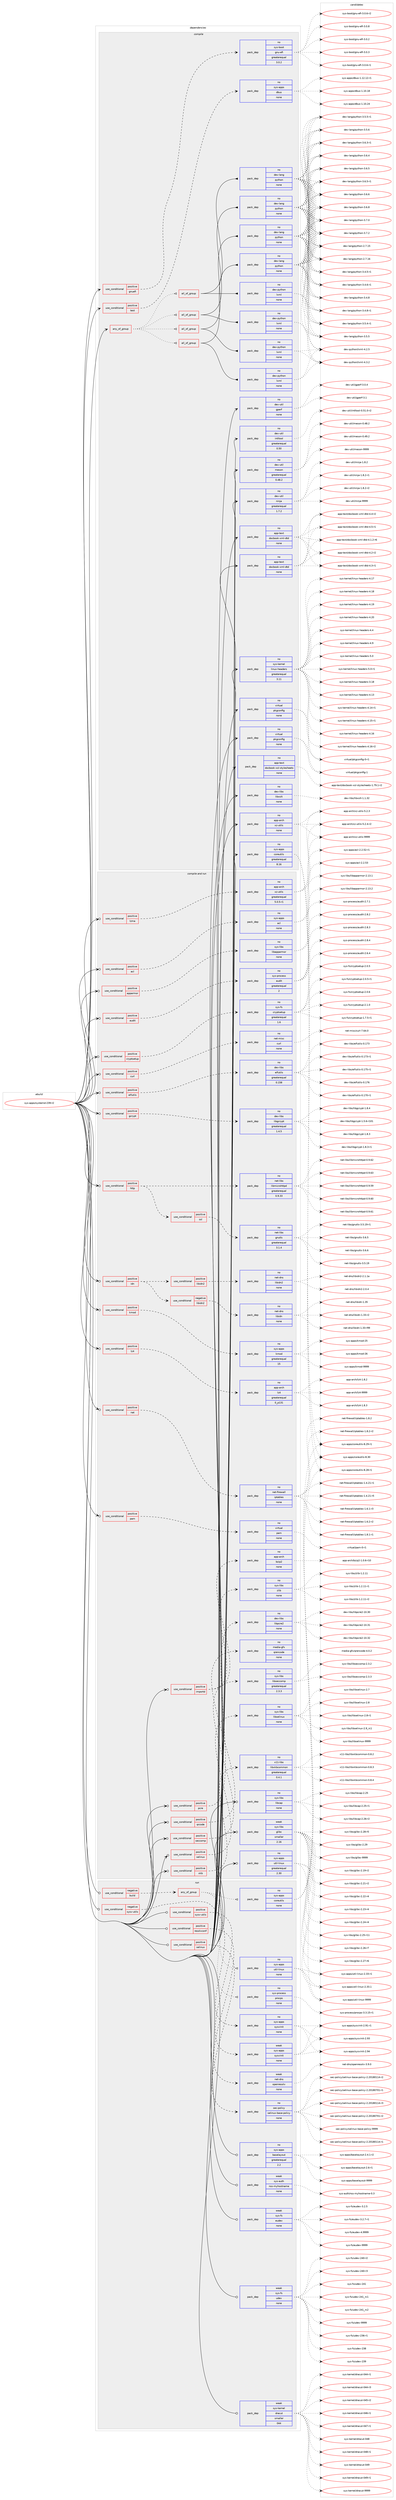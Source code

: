 digraph prolog {

# *************
# Graph options
# *************

newrank=true;
concentrate=true;
compound=true;
graph [rankdir=LR,fontname=Helvetica,fontsize=10,ranksep=1.5];#, ranksep=2.5, nodesep=0.2];
edge  [arrowhead=vee];
node  [fontname=Helvetica,fontsize=10];

# **********
# The ebuild
# **********

subgraph cluster_leftcol {
color=gray;
rank=same;
label=<<i>ebuild</i>>;
id [label="sys-apps/systemd-239-r2", color=red, width=4, href="../sys-apps/systemd-239-r2.svg"];
}

# ****************
# The dependencies
# ****************

subgraph cluster_midcol {
color=gray;
label=<<i>dependencies</i>>;
subgraph cluster_compile {
fillcolor="#eeeeee";
style=filled;
label=<<i>compile</i>>;
subgraph any27178 {
dependency1714840 [label=<<TABLE BORDER="0" CELLBORDER="1" CELLSPACING="0" CELLPADDING="4"><TR><TD CELLPADDING="10">any_of_group</TD></TR></TABLE>>, shape=none, color=red];subgraph all868 {
dependency1714841 [label=<<TABLE BORDER="0" CELLBORDER="1" CELLSPACING="0" CELLPADDING="4"><TR><TD CELLPADDING="10">all_of_group</TD></TR></TABLE>>, shape=none, color=red];subgraph pack1229628 {
dependency1714842 [label=<<TABLE BORDER="0" CELLBORDER="1" CELLSPACING="0" CELLPADDING="4" WIDTH="220"><TR><TD ROWSPAN="6" CELLPADDING="30">pack_dep</TD></TR><TR><TD WIDTH="110">no</TD></TR><TR><TD>dev-lang</TD></TR><TR><TD>python</TD></TR><TR><TD>none</TD></TR><TR><TD></TD></TR></TABLE>>, shape=none, color=blue];
}
dependency1714841:e -> dependency1714842:w [weight=20,style="solid",arrowhead="inv"];
subgraph pack1229629 {
dependency1714843 [label=<<TABLE BORDER="0" CELLBORDER="1" CELLSPACING="0" CELLPADDING="4" WIDTH="220"><TR><TD ROWSPAN="6" CELLPADDING="30">pack_dep</TD></TR><TR><TD WIDTH="110">no</TD></TR><TR><TD>dev-python</TD></TR><TR><TD>lxml</TD></TR><TR><TD>none</TD></TR><TR><TD></TD></TR></TABLE>>, shape=none, color=blue];
}
dependency1714841:e -> dependency1714843:w [weight=20,style="solid",arrowhead="inv"];
}
dependency1714840:e -> dependency1714841:w [weight=20,style="dotted",arrowhead="oinv"];
subgraph all869 {
dependency1714844 [label=<<TABLE BORDER="0" CELLBORDER="1" CELLSPACING="0" CELLPADDING="4"><TR><TD CELLPADDING="10">all_of_group</TD></TR></TABLE>>, shape=none, color=red];subgraph pack1229630 {
dependency1714845 [label=<<TABLE BORDER="0" CELLBORDER="1" CELLSPACING="0" CELLPADDING="4" WIDTH="220"><TR><TD ROWSPAN="6" CELLPADDING="30">pack_dep</TD></TR><TR><TD WIDTH="110">no</TD></TR><TR><TD>dev-lang</TD></TR><TR><TD>python</TD></TR><TR><TD>none</TD></TR><TR><TD></TD></TR></TABLE>>, shape=none, color=blue];
}
dependency1714844:e -> dependency1714845:w [weight=20,style="solid",arrowhead="inv"];
subgraph pack1229631 {
dependency1714846 [label=<<TABLE BORDER="0" CELLBORDER="1" CELLSPACING="0" CELLPADDING="4" WIDTH="220"><TR><TD ROWSPAN="6" CELLPADDING="30">pack_dep</TD></TR><TR><TD WIDTH="110">no</TD></TR><TR><TD>dev-python</TD></TR><TR><TD>lxml</TD></TR><TR><TD>none</TD></TR><TR><TD></TD></TR></TABLE>>, shape=none, color=blue];
}
dependency1714844:e -> dependency1714846:w [weight=20,style="solid",arrowhead="inv"];
}
dependency1714840:e -> dependency1714844:w [weight=20,style="dotted",arrowhead="oinv"];
subgraph all870 {
dependency1714847 [label=<<TABLE BORDER="0" CELLBORDER="1" CELLSPACING="0" CELLPADDING="4"><TR><TD CELLPADDING="10">all_of_group</TD></TR></TABLE>>, shape=none, color=red];subgraph pack1229632 {
dependency1714848 [label=<<TABLE BORDER="0" CELLBORDER="1" CELLSPACING="0" CELLPADDING="4" WIDTH="220"><TR><TD ROWSPAN="6" CELLPADDING="30">pack_dep</TD></TR><TR><TD WIDTH="110">no</TD></TR><TR><TD>dev-lang</TD></TR><TR><TD>python</TD></TR><TR><TD>none</TD></TR><TR><TD></TD></TR></TABLE>>, shape=none, color=blue];
}
dependency1714847:e -> dependency1714848:w [weight=20,style="solid",arrowhead="inv"];
subgraph pack1229633 {
dependency1714849 [label=<<TABLE BORDER="0" CELLBORDER="1" CELLSPACING="0" CELLPADDING="4" WIDTH="220"><TR><TD ROWSPAN="6" CELLPADDING="30">pack_dep</TD></TR><TR><TD WIDTH="110">no</TD></TR><TR><TD>dev-python</TD></TR><TR><TD>lxml</TD></TR><TR><TD>none</TD></TR><TR><TD></TD></TR></TABLE>>, shape=none, color=blue];
}
dependency1714847:e -> dependency1714849:w [weight=20,style="solid",arrowhead="inv"];
}
dependency1714840:e -> dependency1714847:w [weight=20,style="dotted",arrowhead="oinv"];
subgraph all871 {
dependency1714850 [label=<<TABLE BORDER="0" CELLBORDER="1" CELLSPACING="0" CELLPADDING="4"><TR><TD CELLPADDING="10">all_of_group</TD></TR></TABLE>>, shape=none, color=red];subgraph pack1229634 {
dependency1714851 [label=<<TABLE BORDER="0" CELLBORDER="1" CELLSPACING="0" CELLPADDING="4" WIDTH="220"><TR><TD ROWSPAN="6" CELLPADDING="30">pack_dep</TD></TR><TR><TD WIDTH="110">no</TD></TR><TR><TD>dev-lang</TD></TR><TR><TD>python</TD></TR><TR><TD>none</TD></TR><TR><TD></TD></TR></TABLE>>, shape=none, color=blue];
}
dependency1714850:e -> dependency1714851:w [weight=20,style="solid",arrowhead="inv"];
subgraph pack1229635 {
dependency1714852 [label=<<TABLE BORDER="0" CELLBORDER="1" CELLSPACING="0" CELLPADDING="4" WIDTH="220"><TR><TD ROWSPAN="6" CELLPADDING="30">pack_dep</TD></TR><TR><TD WIDTH="110">no</TD></TR><TR><TD>dev-python</TD></TR><TR><TD>lxml</TD></TR><TR><TD>none</TD></TR><TR><TD></TD></TR></TABLE>>, shape=none, color=blue];
}
dependency1714850:e -> dependency1714852:w [weight=20,style="solid",arrowhead="inv"];
}
dependency1714840:e -> dependency1714850:w [weight=20,style="dotted",arrowhead="oinv"];
}
id:e -> dependency1714840:w [weight=20,style="solid",arrowhead="vee"];
subgraph cond457169 {
dependency1714853 [label=<<TABLE BORDER="0" CELLBORDER="1" CELLSPACING="0" CELLPADDING="4"><TR><TD ROWSPAN="3" CELLPADDING="10">use_conditional</TD></TR><TR><TD>positive</TD></TR><TR><TD>gnuefi</TD></TR></TABLE>>, shape=none, color=red];
subgraph pack1229636 {
dependency1714854 [label=<<TABLE BORDER="0" CELLBORDER="1" CELLSPACING="0" CELLPADDING="4" WIDTH="220"><TR><TD ROWSPAN="6" CELLPADDING="30">pack_dep</TD></TR><TR><TD WIDTH="110">no</TD></TR><TR><TD>sys-boot</TD></TR><TR><TD>gnu-efi</TD></TR><TR><TD>greaterequal</TD></TR><TR><TD>3.0.2</TD></TR></TABLE>>, shape=none, color=blue];
}
dependency1714853:e -> dependency1714854:w [weight=20,style="dashed",arrowhead="vee"];
}
id:e -> dependency1714853:w [weight=20,style="solid",arrowhead="vee"];
subgraph cond457170 {
dependency1714855 [label=<<TABLE BORDER="0" CELLBORDER="1" CELLSPACING="0" CELLPADDING="4"><TR><TD ROWSPAN="3" CELLPADDING="10">use_conditional</TD></TR><TR><TD>positive</TD></TR><TR><TD>test</TD></TR></TABLE>>, shape=none, color=red];
subgraph pack1229637 {
dependency1714856 [label=<<TABLE BORDER="0" CELLBORDER="1" CELLSPACING="0" CELLPADDING="4" WIDTH="220"><TR><TD ROWSPAN="6" CELLPADDING="30">pack_dep</TD></TR><TR><TD WIDTH="110">no</TD></TR><TR><TD>sys-apps</TD></TR><TR><TD>dbus</TD></TR><TR><TD>none</TD></TR><TR><TD></TD></TR></TABLE>>, shape=none, color=blue];
}
dependency1714855:e -> dependency1714856:w [weight=20,style="dashed",arrowhead="vee"];
}
id:e -> dependency1714855:w [weight=20,style="solid",arrowhead="vee"];
subgraph pack1229638 {
dependency1714857 [label=<<TABLE BORDER="0" CELLBORDER="1" CELLSPACING="0" CELLPADDING="4" WIDTH="220"><TR><TD ROWSPAN="6" CELLPADDING="30">pack_dep</TD></TR><TR><TD WIDTH="110">no</TD></TR><TR><TD>app-arch</TD></TR><TR><TD>xz-utils</TD></TR><TR><TD>none</TD></TR><TR><TD></TD></TR></TABLE>>, shape=none, color=blue];
}
id:e -> dependency1714857:w [weight=20,style="solid",arrowhead="vee"];
subgraph pack1229639 {
dependency1714858 [label=<<TABLE BORDER="0" CELLBORDER="1" CELLSPACING="0" CELLPADDING="4" WIDTH="220"><TR><TD ROWSPAN="6" CELLPADDING="30">pack_dep</TD></TR><TR><TD WIDTH="110">no</TD></TR><TR><TD>app-text</TD></TR><TR><TD>docbook-xml-dtd</TD></TR><TR><TD>none</TD></TR><TR><TD></TD></TR></TABLE>>, shape=none, color=blue];
}
id:e -> dependency1714858:w [weight=20,style="solid",arrowhead="vee"];
subgraph pack1229640 {
dependency1714859 [label=<<TABLE BORDER="0" CELLBORDER="1" CELLSPACING="0" CELLPADDING="4" WIDTH="220"><TR><TD ROWSPAN="6" CELLPADDING="30">pack_dep</TD></TR><TR><TD WIDTH="110">no</TD></TR><TR><TD>app-text</TD></TR><TR><TD>docbook-xml-dtd</TD></TR><TR><TD>none</TD></TR><TR><TD></TD></TR></TABLE>>, shape=none, color=blue];
}
id:e -> dependency1714859:w [weight=20,style="solid",arrowhead="vee"];
subgraph pack1229641 {
dependency1714860 [label=<<TABLE BORDER="0" CELLBORDER="1" CELLSPACING="0" CELLPADDING="4" WIDTH="220"><TR><TD ROWSPAN="6" CELLPADDING="30">pack_dep</TD></TR><TR><TD WIDTH="110">no</TD></TR><TR><TD>app-text</TD></TR><TR><TD>docbook-xsl-stylesheets</TD></TR><TR><TD>none</TD></TR><TR><TD></TD></TR></TABLE>>, shape=none, color=blue];
}
id:e -> dependency1714860:w [weight=20,style="solid",arrowhead="vee"];
subgraph pack1229642 {
dependency1714861 [label=<<TABLE BORDER="0" CELLBORDER="1" CELLSPACING="0" CELLPADDING="4" WIDTH="220"><TR><TD ROWSPAN="6" CELLPADDING="30">pack_dep</TD></TR><TR><TD WIDTH="110">no</TD></TR><TR><TD>dev-libs</TD></TR><TR><TD>libxslt</TD></TR><TR><TD>none</TD></TR><TR><TD></TD></TR></TABLE>>, shape=none, color=blue];
}
id:e -> dependency1714861:w [weight=20,style="solid",arrowhead="vee"];
subgraph pack1229643 {
dependency1714862 [label=<<TABLE BORDER="0" CELLBORDER="1" CELLSPACING="0" CELLPADDING="4" WIDTH="220"><TR><TD ROWSPAN="6" CELLPADDING="30">pack_dep</TD></TR><TR><TD WIDTH="110">no</TD></TR><TR><TD>dev-util</TD></TR><TR><TD>gperf</TD></TR><TR><TD>none</TD></TR><TR><TD></TD></TR></TABLE>>, shape=none, color=blue];
}
id:e -> dependency1714862:w [weight=20,style="solid",arrowhead="vee"];
subgraph pack1229644 {
dependency1714863 [label=<<TABLE BORDER="0" CELLBORDER="1" CELLSPACING="0" CELLPADDING="4" WIDTH="220"><TR><TD ROWSPAN="6" CELLPADDING="30">pack_dep</TD></TR><TR><TD WIDTH="110">no</TD></TR><TR><TD>dev-util</TD></TR><TR><TD>intltool</TD></TR><TR><TD>greaterequal</TD></TR><TR><TD>0.50</TD></TR></TABLE>>, shape=none, color=blue];
}
id:e -> dependency1714863:w [weight=20,style="solid",arrowhead="vee"];
subgraph pack1229645 {
dependency1714864 [label=<<TABLE BORDER="0" CELLBORDER="1" CELLSPACING="0" CELLPADDING="4" WIDTH="220"><TR><TD ROWSPAN="6" CELLPADDING="30">pack_dep</TD></TR><TR><TD WIDTH="110">no</TD></TR><TR><TD>dev-util</TD></TR><TR><TD>meson</TD></TR><TR><TD>greaterequal</TD></TR><TR><TD>0.48.2</TD></TR></TABLE>>, shape=none, color=blue];
}
id:e -> dependency1714864:w [weight=20,style="solid",arrowhead="vee"];
subgraph pack1229646 {
dependency1714865 [label=<<TABLE BORDER="0" CELLBORDER="1" CELLSPACING="0" CELLPADDING="4" WIDTH="220"><TR><TD ROWSPAN="6" CELLPADDING="30">pack_dep</TD></TR><TR><TD WIDTH="110">no</TD></TR><TR><TD>dev-util</TD></TR><TR><TD>ninja</TD></TR><TR><TD>greaterequal</TD></TR><TR><TD>1.7.2</TD></TR></TABLE>>, shape=none, color=blue];
}
id:e -> dependency1714865:w [weight=20,style="solid",arrowhead="vee"];
subgraph pack1229647 {
dependency1714866 [label=<<TABLE BORDER="0" CELLBORDER="1" CELLSPACING="0" CELLPADDING="4" WIDTH="220"><TR><TD ROWSPAN="6" CELLPADDING="30">pack_dep</TD></TR><TR><TD WIDTH="110">no</TD></TR><TR><TD>sys-apps</TD></TR><TR><TD>coreutils</TD></TR><TR><TD>greaterequal</TD></TR><TR><TD>8.16</TD></TR></TABLE>>, shape=none, color=blue];
}
id:e -> dependency1714866:w [weight=20,style="solid",arrowhead="vee"];
subgraph pack1229648 {
dependency1714867 [label=<<TABLE BORDER="0" CELLBORDER="1" CELLSPACING="0" CELLPADDING="4" WIDTH="220"><TR><TD ROWSPAN="6" CELLPADDING="30">pack_dep</TD></TR><TR><TD WIDTH="110">no</TD></TR><TR><TD>sys-kernel</TD></TR><TR><TD>linux-headers</TD></TR><TR><TD>greaterequal</TD></TR><TR><TD>3.11</TD></TR></TABLE>>, shape=none, color=blue];
}
id:e -> dependency1714867:w [weight=20,style="solid",arrowhead="vee"];
subgraph pack1229649 {
dependency1714868 [label=<<TABLE BORDER="0" CELLBORDER="1" CELLSPACING="0" CELLPADDING="4" WIDTH="220"><TR><TD ROWSPAN="6" CELLPADDING="30">pack_dep</TD></TR><TR><TD WIDTH="110">no</TD></TR><TR><TD>virtual</TD></TR><TR><TD>pkgconfig</TD></TR><TR><TD>none</TD></TR><TR><TD></TD></TR></TABLE>>, shape=none, color=blue];
}
id:e -> dependency1714868:w [weight=20,style="solid",arrowhead="vee"];
subgraph pack1229650 {
dependency1714869 [label=<<TABLE BORDER="0" CELLBORDER="1" CELLSPACING="0" CELLPADDING="4" WIDTH="220"><TR><TD ROWSPAN="6" CELLPADDING="30">pack_dep</TD></TR><TR><TD WIDTH="110">no</TD></TR><TR><TD>virtual</TD></TR><TR><TD>pkgconfig</TD></TR><TR><TD>none</TD></TR><TR><TD></TD></TR></TABLE>>, shape=none, color=blue];
}
id:e -> dependency1714869:w [weight=20,style="solid",arrowhead="vee"];
}
subgraph cluster_compileandrun {
fillcolor="#eeeeee";
style=filled;
label=<<i>compile and run</i>>;
subgraph cond457171 {
dependency1714870 [label=<<TABLE BORDER="0" CELLBORDER="1" CELLSPACING="0" CELLPADDING="4"><TR><TD ROWSPAN="3" CELLPADDING="10">use_conditional</TD></TR><TR><TD>positive</TD></TR><TR><TD>acl</TD></TR></TABLE>>, shape=none, color=red];
subgraph pack1229651 {
dependency1714871 [label=<<TABLE BORDER="0" CELLBORDER="1" CELLSPACING="0" CELLPADDING="4" WIDTH="220"><TR><TD ROWSPAN="6" CELLPADDING="30">pack_dep</TD></TR><TR><TD WIDTH="110">no</TD></TR><TR><TD>sys-apps</TD></TR><TR><TD>acl</TD></TR><TR><TD>none</TD></TR><TR><TD></TD></TR></TABLE>>, shape=none, color=blue];
}
dependency1714870:e -> dependency1714871:w [weight=20,style="dashed",arrowhead="vee"];
}
id:e -> dependency1714870:w [weight=20,style="solid",arrowhead="odotvee"];
subgraph cond457172 {
dependency1714872 [label=<<TABLE BORDER="0" CELLBORDER="1" CELLSPACING="0" CELLPADDING="4"><TR><TD ROWSPAN="3" CELLPADDING="10">use_conditional</TD></TR><TR><TD>positive</TD></TR><TR><TD>apparmor</TD></TR></TABLE>>, shape=none, color=red];
subgraph pack1229652 {
dependency1714873 [label=<<TABLE BORDER="0" CELLBORDER="1" CELLSPACING="0" CELLPADDING="4" WIDTH="220"><TR><TD ROWSPAN="6" CELLPADDING="30">pack_dep</TD></TR><TR><TD WIDTH="110">no</TD></TR><TR><TD>sys-libs</TD></TR><TR><TD>libapparmor</TD></TR><TR><TD>none</TD></TR><TR><TD></TD></TR></TABLE>>, shape=none, color=blue];
}
dependency1714872:e -> dependency1714873:w [weight=20,style="dashed",arrowhead="vee"];
}
id:e -> dependency1714872:w [weight=20,style="solid",arrowhead="odotvee"];
subgraph cond457173 {
dependency1714874 [label=<<TABLE BORDER="0" CELLBORDER="1" CELLSPACING="0" CELLPADDING="4"><TR><TD ROWSPAN="3" CELLPADDING="10">use_conditional</TD></TR><TR><TD>positive</TD></TR><TR><TD>audit</TD></TR></TABLE>>, shape=none, color=red];
subgraph pack1229653 {
dependency1714875 [label=<<TABLE BORDER="0" CELLBORDER="1" CELLSPACING="0" CELLPADDING="4" WIDTH="220"><TR><TD ROWSPAN="6" CELLPADDING="30">pack_dep</TD></TR><TR><TD WIDTH="110">no</TD></TR><TR><TD>sys-process</TD></TR><TR><TD>audit</TD></TR><TR><TD>greaterequal</TD></TR><TR><TD>2</TD></TR></TABLE>>, shape=none, color=blue];
}
dependency1714874:e -> dependency1714875:w [weight=20,style="dashed",arrowhead="vee"];
}
id:e -> dependency1714874:w [weight=20,style="solid",arrowhead="odotvee"];
subgraph cond457174 {
dependency1714876 [label=<<TABLE BORDER="0" CELLBORDER="1" CELLSPACING="0" CELLPADDING="4"><TR><TD ROWSPAN="3" CELLPADDING="10">use_conditional</TD></TR><TR><TD>positive</TD></TR><TR><TD>cryptsetup</TD></TR></TABLE>>, shape=none, color=red];
subgraph pack1229654 {
dependency1714877 [label=<<TABLE BORDER="0" CELLBORDER="1" CELLSPACING="0" CELLPADDING="4" WIDTH="220"><TR><TD ROWSPAN="6" CELLPADDING="30">pack_dep</TD></TR><TR><TD WIDTH="110">no</TD></TR><TR><TD>sys-fs</TD></TR><TR><TD>cryptsetup</TD></TR><TR><TD>greaterequal</TD></TR><TR><TD>1.6</TD></TR></TABLE>>, shape=none, color=blue];
}
dependency1714876:e -> dependency1714877:w [weight=20,style="dashed",arrowhead="vee"];
}
id:e -> dependency1714876:w [weight=20,style="solid",arrowhead="odotvee"];
subgraph cond457175 {
dependency1714878 [label=<<TABLE BORDER="0" CELLBORDER="1" CELLSPACING="0" CELLPADDING="4"><TR><TD ROWSPAN="3" CELLPADDING="10">use_conditional</TD></TR><TR><TD>positive</TD></TR><TR><TD>curl</TD></TR></TABLE>>, shape=none, color=red];
subgraph pack1229655 {
dependency1714879 [label=<<TABLE BORDER="0" CELLBORDER="1" CELLSPACING="0" CELLPADDING="4" WIDTH="220"><TR><TD ROWSPAN="6" CELLPADDING="30">pack_dep</TD></TR><TR><TD WIDTH="110">no</TD></TR><TR><TD>net-misc</TD></TR><TR><TD>curl</TD></TR><TR><TD>none</TD></TR><TR><TD></TD></TR></TABLE>>, shape=none, color=blue];
}
dependency1714878:e -> dependency1714879:w [weight=20,style="dashed",arrowhead="vee"];
}
id:e -> dependency1714878:w [weight=20,style="solid",arrowhead="odotvee"];
subgraph cond457176 {
dependency1714880 [label=<<TABLE BORDER="0" CELLBORDER="1" CELLSPACING="0" CELLPADDING="4"><TR><TD ROWSPAN="3" CELLPADDING="10">use_conditional</TD></TR><TR><TD>positive</TD></TR><TR><TD>elfutils</TD></TR></TABLE>>, shape=none, color=red];
subgraph pack1229656 {
dependency1714881 [label=<<TABLE BORDER="0" CELLBORDER="1" CELLSPACING="0" CELLPADDING="4" WIDTH="220"><TR><TD ROWSPAN="6" CELLPADDING="30">pack_dep</TD></TR><TR><TD WIDTH="110">no</TD></TR><TR><TD>dev-libs</TD></TR><TR><TD>elfutils</TD></TR><TR><TD>greaterequal</TD></TR><TR><TD>0.158</TD></TR></TABLE>>, shape=none, color=blue];
}
dependency1714880:e -> dependency1714881:w [weight=20,style="dashed",arrowhead="vee"];
}
id:e -> dependency1714880:w [weight=20,style="solid",arrowhead="odotvee"];
subgraph cond457177 {
dependency1714882 [label=<<TABLE BORDER="0" CELLBORDER="1" CELLSPACING="0" CELLPADDING="4"><TR><TD ROWSPAN="3" CELLPADDING="10">use_conditional</TD></TR><TR><TD>positive</TD></TR><TR><TD>gcrypt</TD></TR></TABLE>>, shape=none, color=red];
subgraph pack1229657 {
dependency1714883 [label=<<TABLE BORDER="0" CELLBORDER="1" CELLSPACING="0" CELLPADDING="4" WIDTH="220"><TR><TD ROWSPAN="6" CELLPADDING="30">pack_dep</TD></TR><TR><TD WIDTH="110">no</TD></TR><TR><TD>dev-libs</TD></TR><TR><TD>libgcrypt</TD></TR><TR><TD>greaterequal</TD></TR><TR><TD>1.4.5</TD></TR></TABLE>>, shape=none, color=blue];
}
dependency1714882:e -> dependency1714883:w [weight=20,style="dashed",arrowhead="vee"];
}
id:e -> dependency1714882:w [weight=20,style="solid",arrowhead="odotvee"];
subgraph cond457178 {
dependency1714884 [label=<<TABLE BORDER="0" CELLBORDER="1" CELLSPACING="0" CELLPADDING="4"><TR><TD ROWSPAN="3" CELLPADDING="10">use_conditional</TD></TR><TR><TD>positive</TD></TR><TR><TD>http</TD></TR></TABLE>>, shape=none, color=red];
subgraph pack1229658 {
dependency1714885 [label=<<TABLE BORDER="0" CELLBORDER="1" CELLSPACING="0" CELLPADDING="4" WIDTH="220"><TR><TD ROWSPAN="6" CELLPADDING="30">pack_dep</TD></TR><TR><TD WIDTH="110">no</TD></TR><TR><TD>net-libs</TD></TR><TR><TD>libmicrohttpd</TD></TR><TR><TD>greaterequal</TD></TR><TR><TD>0.9.33</TD></TR></TABLE>>, shape=none, color=blue];
}
dependency1714884:e -> dependency1714885:w [weight=20,style="dashed",arrowhead="vee"];
subgraph cond457179 {
dependency1714886 [label=<<TABLE BORDER="0" CELLBORDER="1" CELLSPACING="0" CELLPADDING="4"><TR><TD ROWSPAN="3" CELLPADDING="10">use_conditional</TD></TR><TR><TD>positive</TD></TR><TR><TD>ssl</TD></TR></TABLE>>, shape=none, color=red];
subgraph pack1229659 {
dependency1714887 [label=<<TABLE BORDER="0" CELLBORDER="1" CELLSPACING="0" CELLPADDING="4" WIDTH="220"><TR><TD ROWSPAN="6" CELLPADDING="30">pack_dep</TD></TR><TR><TD WIDTH="110">no</TD></TR><TR><TD>net-libs</TD></TR><TR><TD>gnutls</TD></TR><TR><TD>greaterequal</TD></TR><TR><TD>3.1.4</TD></TR></TABLE>>, shape=none, color=blue];
}
dependency1714886:e -> dependency1714887:w [weight=20,style="dashed",arrowhead="vee"];
}
dependency1714884:e -> dependency1714886:w [weight=20,style="dashed",arrowhead="vee"];
}
id:e -> dependency1714884:w [weight=20,style="solid",arrowhead="odotvee"];
subgraph cond457180 {
dependency1714888 [label=<<TABLE BORDER="0" CELLBORDER="1" CELLSPACING="0" CELLPADDING="4"><TR><TD ROWSPAN="3" CELLPADDING="10">use_conditional</TD></TR><TR><TD>positive</TD></TR><TR><TD>idn</TD></TR></TABLE>>, shape=none, color=red];
subgraph cond457181 {
dependency1714889 [label=<<TABLE BORDER="0" CELLBORDER="1" CELLSPACING="0" CELLPADDING="4"><TR><TD ROWSPAN="3" CELLPADDING="10">use_conditional</TD></TR><TR><TD>positive</TD></TR><TR><TD>libidn2</TD></TR></TABLE>>, shape=none, color=red];
subgraph pack1229660 {
dependency1714890 [label=<<TABLE BORDER="0" CELLBORDER="1" CELLSPACING="0" CELLPADDING="4" WIDTH="220"><TR><TD ROWSPAN="6" CELLPADDING="30">pack_dep</TD></TR><TR><TD WIDTH="110">no</TD></TR><TR><TD>net-dns</TD></TR><TR><TD>libidn2</TD></TR><TR><TD>none</TD></TR><TR><TD></TD></TR></TABLE>>, shape=none, color=blue];
}
dependency1714889:e -> dependency1714890:w [weight=20,style="dashed",arrowhead="vee"];
}
dependency1714888:e -> dependency1714889:w [weight=20,style="dashed",arrowhead="vee"];
subgraph cond457182 {
dependency1714891 [label=<<TABLE BORDER="0" CELLBORDER="1" CELLSPACING="0" CELLPADDING="4"><TR><TD ROWSPAN="3" CELLPADDING="10">use_conditional</TD></TR><TR><TD>negative</TD></TR><TR><TD>libidn2</TD></TR></TABLE>>, shape=none, color=red];
subgraph pack1229661 {
dependency1714892 [label=<<TABLE BORDER="0" CELLBORDER="1" CELLSPACING="0" CELLPADDING="4" WIDTH="220"><TR><TD ROWSPAN="6" CELLPADDING="30">pack_dep</TD></TR><TR><TD WIDTH="110">no</TD></TR><TR><TD>net-dns</TD></TR><TR><TD>libidn</TD></TR><TR><TD>none</TD></TR><TR><TD></TD></TR></TABLE>>, shape=none, color=blue];
}
dependency1714891:e -> dependency1714892:w [weight=20,style="dashed",arrowhead="vee"];
}
dependency1714888:e -> dependency1714891:w [weight=20,style="dashed",arrowhead="vee"];
}
id:e -> dependency1714888:w [weight=20,style="solid",arrowhead="odotvee"];
subgraph cond457183 {
dependency1714893 [label=<<TABLE BORDER="0" CELLBORDER="1" CELLSPACING="0" CELLPADDING="4"><TR><TD ROWSPAN="3" CELLPADDING="10">use_conditional</TD></TR><TR><TD>positive</TD></TR><TR><TD>importd</TD></TR></TABLE>>, shape=none, color=red];
subgraph pack1229662 {
dependency1714894 [label=<<TABLE BORDER="0" CELLBORDER="1" CELLSPACING="0" CELLPADDING="4" WIDTH="220"><TR><TD ROWSPAN="6" CELLPADDING="30">pack_dep</TD></TR><TR><TD WIDTH="110">no</TD></TR><TR><TD>app-arch</TD></TR><TR><TD>bzip2</TD></TR><TR><TD>none</TD></TR><TR><TD></TD></TR></TABLE>>, shape=none, color=blue];
}
dependency1714893:e -> dependency1714894:w [weight=20,style="dashed",arrowhead="vee"];
subgraph pack1229663 {
dependency1714895 [label=<<TABLE BORDER="0" CELLBORDER="1" CELLSPACING="0" CELLPADDING="4" WIDTH="220"><TR><TD ROWSPAN="6" CELLPADDING="30">pack_dep</TD></TR><TR><TD WIDTH="110">no</TD></TR><TR><TD>sys-libs</TD></TR><TR><TD>zlib</TD></TR><TR><TD>none</TD></TR><TR><TD></TD></TR></TABLE>>, shape=none, color=blue];
}
dependency1714893:e -> dependency1714895:w [weight=20,style="dashed",arrowhead="vee"];
}
id:e -> dependency1714893:w [weight=20,style="solid",arrowhead="odotvee"];
subgraph cond457184 {
dependency1714896 [label=<<TABLE BORDER="0" CELLBORDER="1" CELLSPACING="0" CELLPADDING="4"><TR><TD ROWSPAN="3" CELLPADDING="10">use_conditional</TD></TR><TR><TD>positive</TD></TR><TR><TD>kmod</TD></TR></TABLE>>, shape=none, color=red];
subgraph pack1229664 {
dependency1714897 [label=<<TABLE BORDER="0" CELLBORDER="1" CELLSPACING="0" CELLPADDING="4" WIDTH="220"><TR><TD ROWSPAN="6" CELLPADDING="30">pack_dep</TD></TR><TR><TD WIDTH="110">no</TD></TR><TR><TD>sys-apps</TD></TR><TR><TD>kmod</TD></TR><TR><TD>greaterequal</TD></TR><TR><TD>15</TD></TR></TABLE>>, shape=none, color=blue];
}
dependency1714896:e -> dependency1714897:w [weight=20,style="dashed",arrowhead="vee"];
}
id:e -> dependency1714896:w [weight=20,style="solid",arrowhead="odotvee"];
subgraph cond457185 {
dependency1714898 [label=<<TABLE BORDER="0" CELLBORDER="1" CELLSPACING="0" CELLPADDING="4"><TR><TD ROWSPAN="3" CELLPADDING="10">use_conditional</TD></TR><TR><TD>positive</TD></TR><TR><TD>lz4</TD></TR></TABLE>>, shape=none, color=red];
subgraph pack1229665 {
dependency1714899 [label=<<TABLE BORDER="0" CELLBORDER="1" CELLSPACING="0" CELLPADDING="4" WIDTH="220"><TR><TD ROWSPAN="6" CELLPADDING="30">pack_dep</TD></TR><TR><TD WIDTH="110">no</TD></TR><TR><TD>app-arch</TD></TR><TR><TD>lz4</TD></TR><TR><TD>greaterequal</TD></TR><TR><TD>0_p131</TD></TR></TABLE>>, shape=none, color=blue];
}
dependency1714898:e -> dependency1714899:w [weight=20,style="dashed",arrowhead="vee"];
}
id:e -> dependency1714898:w [weight=20,style="solid",arrowhead="odotvee"];
subgraph cond457186 {
dependency1714900 [label=<<TABLE BORDER="0" CELLBORDER="1" CELLSPACING="0" CELLPADDING="4"><TR><TD ROWSPAN="3" CELLPADDING="10">use_conditional</TD></TR><TR><TD>positive</TD></TR><TR><TD>lzma</TD></TR></TABLE>>, shape=none, color=red];
subgraph pack1229666 {
dependency1714901 [label=<<TABLE BORDER="0" CELLBORDER="1" CELLSPACING="0" CELLPADDING="4" WIDTH="220"><TR><TD ROWSPAN="6" CELLPADDING="30">pack_dep</TD></TR><TR><TD WIDTH="110">no</TD></TR><TR><TD>app-arch</TD></TR><TR><TD>xz-utils</TD></TR><TR><TD>greaterequal</TD></TR><TR><TD>5.0.5-r1</TD></TR></TABLE>>, shape=none, color=blue];
}
dependency1714900:e -> dependency1714901:w [weight=20,style="dashed",arrowhead="vee"];
}
id:e -> dependency1714900:w [weight=20,style="solid",arrowhead="odotvee"];
subgraph cond457187 {
dependency1714902 [label=<<TABLE BORDER="0" CELLBORDER="1" CELLSPACING="0" CELLPADDING="4"><TR><TD ROWSPAN="3" CELLPADDING="10">use_conditional</TD></TR><TR><TD>positive</TD></TR><TR><TD>nat</TD></TR></TABLE>>, shape=none, color=red];
subgraph pack1229667 {
dependency1714903 [label=<<TABLE BORDER="0" CELLBORDER="1" CELLSPACING="0" CELLPADDING="4" WIDTH="220"><TR><TD ROWSPAN="6" CELLPADDING="30">pack_dep</TD></TR><TR><TD WIDTH="110">no</TD></TR><TR><TD>net-firewall</TD></TR><TR><TD>iptables</TD></TR><TR><TD>none</TD></TR><TR><TD></TD></TR></TABLE>>, shape=none, color=blue];
}
dependency1714902:e -> dependency1714903:w [weight=20,style="dashed",arrowhead="vee"];
}
id:e -> dependency1714902:w [weight=20,style="solid",arrowhead="odotvee"];
subgraph cond457188 {
dependency1714904 [label=<<TABLE BORDER="0" CELLBORDER="1" CELLSPACING="0" CELLPADDING="4"><TR><TD ROWSPAN="3" CELLPADDING="10">use_conditional</TD></TR><TR><TD>positive</TD></TR><TR><TD>pam</TD></TR></TABLE>>, shape=none, color=red];
subgraph pack1229668 {
dependency1714905 [label=<<TABLE BORDER="0" CELLBORDER="1" CELLSPACING="0" CELLPADDING="4" WIDTH="220"><TR><TD ROWSPAN="6" CELLPADDING="30">pack_dep</TD></TR><TR><TD WIDTH="110">no</TD></TR><TR><TD>virtual</TD></TR><TR><TD>pam</TD></TR><TR><TD>none</TD></TR><TR><TD></TD></TR></TABLE>>, shape=none, color=blue];
}
dependency1714904:e -> dependency1714905:w [weight=20,style="dashed",arrowhead="vee"];
}
id:e -> dependency1714904:w [weight=20,style="solid",arrowhead="odotvee"];
subgraph cond457189 {
dependency1714906 [label=<<TABLE BORDER="0" CELLBORDER="1" CELLSPACING="0" CELLPADDING="4"><TR><TD ROWSPAN="3" CELLPADDING="10">use_conditional</TD></TR><TR><TD>positive</TD></TR><TR><TD>pcre</TD></TR></TABLE>>, shape=none, color=red];
subgraph pack1229669 {
dependency1714907 [label=<<TABLE BORDER="0" CELLBORDER="1" CELLSPACING="0" CELLPADDING="4" WIDTH="220"><TR><TD ROWSPAN="6" CELLPADDING="30">pack_dep</TD></TR><TR><TD WIDTH="110">no</TD></TR><TR><TD>dev-libs</TD></TR><TR><TD>libpcre2</TD></TR><TR><TD>none</TD></TR><TR><TD></TD></TR></TABLE>>, shape=none, color=blue];
}
dependency1714906:e -> dependency1714907:w [weight=20,style="dashed",arrowhead="vee"];
}
id:e -> dependency1714906:w [weight=20,style="solid",arrowhead="odotvee"];
subgraph cond457190 {
dependency1714908 [label=<<TABLE BORDER="0" CELLBORDER="1" CELLSPACING="0" CELLPADDING="4"><TR><TD ROWSPAN="3" CELLPADDING="10">use_conditional</TD></TR><TR><TD>positive</TD></TR><TR><TD>qrcode</TD></TR></TABLE>>, shape=none, color=red];
subgraph pack1229670 {
dependency1714909 [label=<<TABLE BORDER="0" CELLBORDER="1" CELLSPACING="0" CELLPADDING="4" WIDTH="220"><TR><TD ROWSPAN="6" CELLPADDING="30">pack_dep</TD></TR><TR><TD WIDTH="110">no</TD></TR><TR><TD>media-gfx</TD></TR><TR><TD>qrencode</TD></TR><TR><TD>none</TD></TR><TR><TD></TD></TR></TABLE>>, shape=none, color=blue];
}
dependency1714908:e -> dependency1714909:w [weight=20,style="dashed",arrowhead="vee"];
}
id:e -> dependency1714908:w [weight=20,style="solid",arrowhead="odotvee"];
subgraph cond457191 {
dependency1714910 [label=<<TABLE BORDER="0" CELLBORDER="1" CELLSPACING="0" CELLPADDING="4"><TR><TD ROWSPAN="3" CELLPADDING="10">use_conditional</TD></TR><TR><TD>positive</TD></TR><TR><TD>seccomp</TD></TR></TABLE>>, shape=none, color=red];
subgraph pack1229671 {
dependency1714911 [label=<<TABLE BORDER="0" CELLBORDER="1" CELLSPACING="0" CELLPADDING="4" WIDTH="220"><TR><TD ROWSPAN="6" CELLPADDING="30">pack_dep</TD></TR><TR><TD WIDTH="110">no</TD></TR><TR><TD>sys-libs</TD></TR><TR><TD>libseccomp</TD></TR><TR><TD>greaterequal</TD></TR><TR><TD>2.3.3</TD></TR></TABLE>>, shape=none, color=blue];
}
dependency1714910:e -> dependency1714911:w [weight=20,style="dashed",arrowhead="vee"];
}
id:e -> dependency1714910:w [weight=20,style="solid",arrowhead="odotvee"];
subgraph cond457192 {
dependency1714912 [label=<<TABLE BORDER="0" CELLBORDER="1" CELLSPACING="0" CELLPADDING="4"><TR><TD ROWSPAN="3" CELLPADDING="10">use_conditional</TD></TR><TR><TD>positive</TD></TR><TR><TD>selinux</TD></TR></TABLE>>, shape=none, color=red];
subgraph pack1229672 {
dependency1714913 [label=<<TABLE BORDER="0" CELLBORDER="1" CELLSPACING="0" CELLPADDING="4" WIDTH="220"><TR><TD ROWSPAN="6" CELLPADDING="30">pack_dep</TD></TR><TR><TD WIDTH="110">no</TD></TR><TR><TD>sys-libs</TD></TR><TR><TD>libselinux</TD></TR><TR><TD>none</TD></TR><TR><TD></TD></TR></TABLE>>, shape=none, color=blue];
}
dependency1714912:e -> dependency1714913:w [weight=20,style="dashed",arrowhead="vee"];
}
id:e -> dependency1714912:w [weight=20,style="solid",arrowhead="odotvee"];
subgraph cond457193 {
dependency1714914 [label=<<TABLE BORDER="0" CELLBORDER="1" CELLSPACING="0" CELLPADDING="4"><TR><TD ROWSPAN="3" CELLPADDING="10">use_conditional</TD></TR><TR><TD>positive</TD></TR><TR><TD>xkb</TD></TR></TABLE>>, shape=none, color=red];
subgraph pack1229673 {
dependency1714915 [label=<<TABLE BORDER="0" CELLBORDER="1" CELLSPACING="0" CELLPADDING="4" WIDTH="220"><TR><TD ROWSPAN="6" CELLPADDING="30">pack_dep</TD></TR><TR><TD WIDTH="110">no</TD></TR><TR><TD>x11-libs</TD></TR><TR><TD>libxkbcommon</TD></TR><TR><TD>greaterequal</TD></TR><TR><TD>0.4.1</TD></TR></TABLE>>, shape=none, color=blue];
}
dependency1714914:e -> dependency1714915:w [weight=20,style="dashed",arrowhead="vee"];
}
id:e -> dependency1714914:w [weight=20,style="solid",arrowhead="odotvee"];
subgraph pack1229674 {
dependency1714916 [label=<<TABLE BORDER="0" CELLBORDER="1" CELLSPACING="0" CELLPADDING="4" WIDTH="220"><TR><TD ROWSPAN="6" CELLPADDING="30">pack_dep</TD></TR><TR><TD WIDTH="110">no</TD></TR><TR><TD>sys-apps</TD></TR><TR><TD>util-linux</TD></TR><TR><TD>greaterequal</TD></TR><TR><TD>2.30</TD></TR></TABLE>>, shape=none, color=blue];
}
id:e -> dependency1714916:w [weight=20,style="solid",arrowhead="odotvee"];
subgraph pack1229675 {
dependency1714917 [label=<<TABLE BORDER="0" CELLBORDER="1" CELLSPACING="0" CELLPADDING="4" WIDTH="220"><TR><TD ROWSPAN="6" CELLPADDING="30">pack_dep</TD></TR><TR><TD WIDTH="110">no</TD></TR><TR><TD>sys-libs</TD></TR><TR><TD>libcap</TD></TR><TR><TD>none</TD></TR><TR><TD></TD></TR></TABLE>>, shape=none, color=blue];
}
id:e -> dependency1714917:w [weight=20,style="solid",arrowhead="odotvee"];
subgraph pack1229676 {
dependency1714918 [label=<<TABLE BORDER="0" CELLBORDER="1" CELLSPACING="0" CELLPADDING="4" WIDTH="220"><TR><TD ROWSPAN="6" CELLPADDING="30">pack_dep</TD></TR><TR><TD WIDTH="110">weak</TD></TR><TR><TD>sys-libs</TD></TR><TR><TD>glibc</TD></TR><TR><TD>smaller</TD></TR><TR><TD>2.16</TD></TR></TABLE>>, shape=none, color=blue];
}
id:e -> dependency1714918:w [weight=20,style="solid",arrowhead="odotvee"];
}
subgraph cluster_run {
fillcolor="#eeeeee";
style=filled;
label=<<i>run</i>>;
subgraph cond457194 {
dependency1714919 [label=<<TABLE BORDER="0" CELLBORDER="1" CELLSPACING="0" CELLPADDING="4"><TR><TD ROWSPAN="3" CELLPADDING="10">use_conditional</TD></TR><TR><TD>negative</TD></TR><TR><TD>build</TD></TR></TABLE>>, shape=none, color=red];
subgraph any27179 {
dependency1714920 [label=<<TABLE BORDER="0" CELLBORDER="1" CELLSPACING="0" CELLPADDING="4"><TR><TD CELLPADDING="10">any_of_group</TD></TR></TABLE>>, shape=none, color=red];subgraph pack1229677 {
dependency1714921 [label=<<TABLE BORDER="0" CELLBORDER="1" CELLSPACING="0" CELLPADDING="4" WIDTH="220"><TR><TD ROWSPAN="6" CELLPADDING="30">pack_dep</TD></TR><TR><TD WIDTH="110">no</TD></TR><TR><TD>sys-apps</TD></TR><TR><TD>util-linux</TD></TR><TR><TD>none</TD></TR><TR><TD></TD></TR></TABLE>>, shape=none, color=blue];
}
dependency1714920:e -> dependency1714921:w [weight=20,style="dotted",arrowhead="oinv"];
subgraph pack1229678 {
dependency1714922 [label=<<TABLE BORDER="0" CELLBORDER="1" CELLSPACING="0" CELLPADDING="4" WIDTH="220"><TR><TD ROWSPAN="6" CELLPADDING="30">pack_dep</TD></TR><TR><TD WIDTH="110">no</TD></TR><TR><TD>sys-process</TD></TR><TR><TD>procps</TD></TR><TR><TD>none</TD></TR><TR><TD></TD></TR></TABLE>>, shape=none, color=blue];
}
dependency1714920:e -> dependency1714922:w [weight=20,style="dotted",arrowhead="oinv"];
subgraph pack1229679 {
dependency1714923 [label=<<TABLE BORDER="0" CELLBORDER="1" CELLSPACING="0" CELLPADDING="4" WIDTH="220"><TR><TD ROWSPAN="6" CELLPADDING="30">pack_dep</TD></TR><TR><TD WIDTH="110">no</TD></TR><TR><TD>sys-apps</TD></TR><TR><TD>coreutils</TD></TR><TR><TD>none</TD></TR><TR><TD></TD></TR></TABLE>>, shape=none, color=blue];
}
dependency1714920:e -> dependency1714923:w [weight=20,style="dotted",arrowhead="oinv"];
}
dependency1714919:e -> dependency1714920:w [weight=20,style="dashed",arrowhead="vee"];
}
id:e -> dependency1714919:w [weight=20,style="solid",arrowhead="odot"];
subgraph cond457195 {
dependency1714924 [label=<<TABLE BORDER="0" CELLBORDER="1" CELLSPACING="0" CELLPADDING="4"><TR><TD ROWSPAN="3" CELLPADDING="10">use_conditional</TD></TR><TR><TD>negative</TD></TR><TR><TD>sysv-utils</TD></TR></TABLE>>, shape=none, color=red];
subgraph pack1229680 {
dependency1714925 [label=<<TABLE BORDER="0" CELLBORDER="1" CELLSPACING="0" CELLPADDING="4" WIDTH="220"><TR><TD ROWSPAN="6" CELLPADDING="30">pack_dep</TD></TR><TR><TD WIDTH="110">no</TD></TR><TR><TD>sys-apps</TD></TR><TR><TD>sysvinit</TD></TR><TR><TD>none</TD></TR><TR><TD></TD></TR></TABLE>>, shape=none, color=blue];
}
dependency1714924:e -> dependency1714925:w [weight=20,style="dashed",arrowhead="vee"];
}
id:e -> dependency1714924:w [weight=20,style="solid",arrowhead="odot"];
subgraph cond457196 {
dependency1714926 [label=<<TABLE BORDER="0" CELLBORDER="1" CELLSPACING="0" CELLPADDING="4"><TR><TD ROWSPAN="3" CELLPADDING="10">use_conditional</TD></TR><TR><TD>positive</TD></TR><TR><TD>resolvconf</TD></TR></TABLE>>, shape=none, color=red];
subgraph pack1229681 {
dependency1714927 [label=<<TABLE BORDER="0" CELLBORDER="1" CELLSPACING="0" CELLPADDING="4" WIDTH="220"><TR><TD ROWSPAN="6" CELLPADDING="30">pack_dep</TD></TR><TR><TD WIDTH="110">weak</TD></TR><TR><TD>net-dns</TD></TR><TR><TD>openresolv</TD></TR><TR><TD>none</TD></TR><TR><TD></TD></TR></TABLE>>, shape=none, color=blue];
}
dependency1714926:e -> dependency1714927:w [weight=20,style="dashed",arrowhead="vee"];
}
id:e -> dependency1714926:w [weight=20,style="solid",arrowhead="odot"];
subgraph cond457197 {
dependency1714928 [label=<<TABLE BORDER="0" CELLBORDER="1" CELLSPACING="0" CELLPADDING="4"><TR><TD ROWSPAN="3" CELLPADDING="10">use_conditional</TD></TR><TR><TD>positive</TD></TR><TR><TD>selinux</TD></TR></TABLE>>, shape=none, color=red];
subgraph pack1229682 {
dependency1714929 [label=<<TABLE BORDER="0" CELLBORDER="1" CELLSPACING="0" CELLPADDING="4" WIDTH="220"><TR><TD ROWSPAN="6" CELLPADDING="30">pack_dep</TD></TR><TR><TD WIDTH="110">no</TD></TR><TR><TD>sec-policy</TD></TR><TR><TD>selinux-base-policy</TD></TR><TR><TD>none</TD></TR><TR><TD></TD></TR></TABLE>>, shape=none, color=blue];
}
dependency1714928:e -> dependency1714929:w [weight=20,style="dashed",arrowhead="vee"];
}
id:e -> dependency1714928:w [weight=20,style="solid",arrowhead="odot"];
subgraph cond457198 {
dependency1714930 [label=<<TABLE BORDER="0" CELLBORDER="1" CELLSPACING="0" CELLPADDING="4"><TR><TD ROWSPAN="3" CELLPADDING="10">use_conditional</TD></TR><TR><TD>positive</TD></TR><TR><TD>sysv-utils</TD></TR></TABLE>>, shape=none, color=red];
subgraph pack1229683 {
dependency1714931 [label=<<TABLE BORDER="0" CELLBORDER="1" CELLSPACING="0" CELLPADDING="4" WIDTH="220"><TR><TD ROWSPAN="6" CELLPADDING="30">pack_dep</TD></TR><TR><TD WIDTH="110">weak</TD></TR><TR><TD>sys-apps</TD></TR><TR><TD>sysvinit</TD></TR><TR><TD>none</TD></TR><TR><TD></TD></TR></TABLE>>, shape=none, color=blue];
}
dependency1714930:e -> dependency1714931:w [weight=20,style="dashed",arrowhead="vee"];
}
id:e -> dependency1714930:w [weight=20,style="solid",arrowhead="odot"];
subgraph pack1229684 {
dependency1714932 [label=<<TABLE BORDER="0" CELLBORDER="1" CELLSPACING="0" CELLPADDING="4" WIDTH="220"><TR><TD ROWSPAN="6" CELLPADDING="30">pack_dep</TD></TR><TR><TD WIDTH="110">no</TD></TR><TR><TD>sys-apps</TD></TR><TR><TD>baselayout</TD></TR><TR><TD>greaterequal</TD></TR><TR><TD>2.2</TD></TR></TABLE>>, shape=none, color=blue];
}
id:e -> dependency1714932:w [weight=20,style="solid",arrowhead="odot"];
subgraph pack1229685 {
dependency1714933 [label=<<TABLE BORDER="0" CELLBORDER="1" CELLSPACING="0" CELLPADDING="4" WIDTH="220"><TR><TD ROWSPAN="6" CELLPADDING="30">pack_dep</TD></TR><TR><TD WIDTH="110">weak</TD></TR><TR><TD>sys-auth</TD></TR><TR><TD>nss-myhostname</TD></TR><TR><TD>none</TD></TR><TR><TD></TD></TR></TABLE>>, shape=none, color=blue];
}
id:e -> dependency1714933:w [weight=20,style="solid",arrowhead="odot"];
subgraph pack1229686 {
dependency1714934 [label=<<TABLE BORDER="0" CELLBORDER="1" CELLSPACING="0" CELLPADDING="4" WIDTH="220"><TR><TD ROWSPAN="6" CELLPADDING="30">pack_dep</TD></TR><TR><TD WIDTH="110">weak</TD></TR><TR><TD>sys-fs</TD></TR><TR><TD>eudev</TD></TR><TR><TD>none</TD></TR><TR><TD></TD></TR></TABLE>>, shape=none, color=blue];
}
id:e -> dependency1714934:w [weight=20,style="solid",arrowhead="odot"];
subgraph pack1229687 {
dependency1714935 [label=<<TABLE BORDER="0" CELLBORDER="1" CELLSPACING="0" CELLPADDING="4" WIDTH="220"><TR><TD ROWSPAN="6" CELLPADDING="30">pack_dep</TD></TR><TR><TD WIDTH="110">weak</TD></TR><TR><TD>sys-fs</TD></TR><TR><TD>udev</TD></TR><TR><TD>none</TD></TR><TR><TD></TD></TR></TABLE>>, shape=none, color=blue];
}
id:e -> dependency1714935:w [weight=20,style="solid",arrowhead="odot"];
subgraph pack1229688 {
dependency1714936 [label=<<TABLE BORDER="0" CELLBORDER="1" CELLSPACING="0" CELLPADDING="4" WIDTH="220"><TR><TD ROWSPAN="6" CELLPADDING="30">pack_dep</TD></TR><TR><TD WIDTH="110">weak</TD></TR><TR><TD>sys-kernel</TD></TR><TR><TD>dracut</TD></TR><TR><TD>smaller</TD></TR><TR><TD>044</TD></TR></TABLE>>, shape=none, color=blue];
}
id:e -> dependency1714936:w [weight=20,style="solid",arrowhead="odot"];
}
}

# **************
# The candidates
# **************

subgraph cluster_choices {
rank=same;
color=gray;
label=<<i>candidates</i>>;

subgraph choice1229628 {
color=black;
nodesep=1;
choice10010111845108971101034711212111610411111045504655464953 [label="dev-lang/python-2.7.15", color=red, width=4,href="../dev-lang/python-2.7.15.svg"];
choice10010111845108971101034711212111610411111045504655464954 [label="dev-lang/python-2.7.16", color=red, width=4,href="../dev-lang/python-2.7.16.svg"];
choice1001011184510897110103471121211161041111104551465246534511449 [label="dev-lang/python-3.4.5-r1", color=red, width=4,href="../dev-lang/python-3.4.5-r1.svg"];
choice1001011184510897110103471121211161041111104551465246544511449 [label="dev-lang/python-3.4.6-r1", color=red, width=4,href="../dev-lang/python-3.4.6-r1.svg"];
choice100101118451089711010347112121116104111110455146524656 [label="dev-lang/python-3.4.8", color=red, width=4,href="../dev-lang/python-3.4.8.svg"];
choice1001011184510897110103471121211161041111104551465246564511449 [label="dev-lang/python-3.4.8-r1", color=red, width=4,href="../dev-lang/python-3.4.8-r1.svg"];
choice1001011184510897110103471121211161041111104551465346524511449 [label="dev-lang/python-3.5.4-r1", color=red, width=4,href="../dev-lang/python-3.5.4-r1.svg"];
choice100101118451089711010347112121116104111110455146534653 [label="dev-lang/python-3.5.5", color=red, width=4,href="../dev-lang/python-3.5.5.svg"];
choice1001011184510897110103471121211161041111104551465346534511449 [label="dev-lang/python-3.5.5-r1", color=red, width=4,href="../dev-lang/python-3.5.5-r1.svg"];
choice100101118451089711010347112121116104111110455146534654 [label="dev-lang/python-3.5.6", color=red, width=4,href="../dev-lang/python-3.5.6.svg"];
choice1001011184510897110103471121211161041111104551465446514511449 [label="dev-lang/python-3.6.3-r1", color=red, width=4,href="../dev-lang/python-3.6.3-r1.svg"];
choice100101118451089711010347112121116104111110455146544652 [label="dev-lang/python-3.6.4", color=red, width=4,href="../dev-lang/python-3.6.4.svg"];
choice100101118451089711010347112121116104111110455146544653 [label="dev-lang/python-3.6.5", color=red, width=4,href="../dev-lang/python-3.6.5.svg"];
choice1001011184510897110103471121211161041111104551465446534511449 [label="dev-lang/python-3.6.5-r1", color=red, width=4,href="../dev-lang/python-3.6.5-r1.svg"];
choice100101118451089711010347112121116104111110455146544654 [label="dev-lang/python-3.6.6", color=red, width=4,href="../dev-lang/python-3.6.6.svg"];
choice100101118451089711010347112121116104111110455146544656 [label="dev-lang/python-3.6.8", color=red, width=4,href="../dev-lang/python-3.6.8.svg"];
choice100101118451089711010347112121116104111110455146554648 [label="dev-lang/python-3.7.0", color=red, width=4,href="../dev-lang/python-3.7.0.svg"];
choice100101118451089711010347112121116104111110455146554650 [label="dev-lang/python-3.7.2", color=red, width=4,href="../dev-lang/python-3.7.2.svg"];
dependency1714842:e -> choice10010111845108971101034711212111610411111045504655464953:w [style=dotted,weight="100"];
dependency1714842:e -> choice10010111845108971101034711212111610411111045504655464954:w [style=dotted,weight="100"];
dependency1714842:e -> choice1001011184510897110103471121211161041111104551465246534511449:w [style=dotted,weight="100"];
dependency1714842:e -> choice1001011184510897110103471121211161041111104551465246544511449:w [style=dotted,weight="100"];
dependency1714842:e -> choice100101118451089711010347112121116104111110455146524656:w [style=dotted,weight="100"];
dependency1714842:e -> choice1001011184510897110103471121211161041111104551465246564511449:w [style=dotted,weight="100"];
dependency1714842:e -> choice1001011184510897110103471121211161041111104551465346524511449:w [style=dotted,weight="100"];
dependency1714842:e -> choice100101118451089711010347112121116104111110455146534653:w [style=dotted,weight="100"];
dependency1714842:e -> choice1001011184510897110103471121211161041111104551465346534511449:w [style=dotted,weight="100"];
dependency1714842:e -> choice100101118451089711010347112121116104111110455146534654:w [style=dotted,weight="100"];
dependency1714842:e -> choice1001011184510897110103471121211161041111104551465446514511449:w [style=dotted,weight="100"];
dependency1714842:e -> choice100101118451089711010347112121116104111110455146544652:w [style=dotted,weight="100"];
dependency1714842:e -> choice100101118451089711010347112121116104111110455146544653:w [style=dotted,weight="100"];
dependency1714842:e -> choice1001011184510897110103471121211161041111104551465446534511449:w [style=dotted,weight="100"];
dependency1714842:e -> choice100101118451089711010347112121116104111110455146544654:w [style=dotted,weight="100"];
dependency1714842:e -> choice100101118451089711010347112121116104111110455146544656:w [style=dotted,weight="100"];
dependency1714842:e -> choice100101118451089711010347112121116104111110455146554648:w [style=dotted,weight="100"];
dependency1714842:e -> choice100101118451089711010347112121116104111110455146554650:w [style=dotted,weight="100"];
}
subgraph choice1229629 {
color=black;
nodesep=1;
choice1001011184511212111610411111047108120109108455246504653 [label="dev-python/lxml-4.2.5", color=red, width=4,href="../dev-python/lxml-4.2.5.svg"];
choice1001011184511212111610411111047108120109108455246514650 [label="dev-python/lxml-4.3.2", color=red, width=4,href="../dev-python/lxml-4.3.2.svg"];
dependency1714843:e -> choice1001011184511212111610411111047108120109108455246504653:w [style=dotted,weight="100"];
dependency1714843:e -> choice1001011184511212111610411111047108120109108455246514650:w [style=dotted,weight="100"];
}
subgraph choice1229630 {
color=black;
nodesep=1;
choice10010111845108971101034711212111610411111045504655464953 [label="dev-lang/python-2.7.15", color=red, width=4,href="../dev-lang/python-2.7.15.svg"];
choice10010111845108971101034711212111610411111045504655464954 [label="dev-lang/python-2.7.16", color=red, width=4,href="../dev-lang/python-2.7.16.svg"];
choice1001011184510897110103471121211161041111104551465246534511449 [label="dev-lang/python-3.4.5-r1", color=red, width=4,href="../dev-lang/python-3.4.5-r1.svg"];
choice1001011184510897110103471121211161041111104551465246544511449 [label="dev-lang/python-3.4.6-r1", color=red, width=4,href="../dev-lang/python-3.4.6-r1.svg"];
choice100101118451089711010347112121116104111110455146524656 [label="dev-lang/python-3.4.8", color=red, width=4,href="../dev-lang/python-3.4.8.svg"];
choice1001011184510897110103471121211161041111104551465246564511449 [label="dev-lang/python-3.4.8-r1", color=red, width=4,href="../dev-lang/python-3.4.8-r1.svg"];
choice1001011184510897110103471121211161041111104551465346524511449 [label="dev-lang/python-3.5.4-r1", color=red, width=4,href="../dev-lang/python-3.5.4-r1.svg"];
choice100101118451089711010347112121116104111110455146534653 [label="dev-lang/python-3.5.5", color=red, width=4,href="../dev-lang/python-3.5.5.svg"];
choice1001011184510897110103471121211161041111104551465346534511449 [label="dev-lang/python-3.5.5-r1", color=red, width=4,href="../dev-lang/python-3.5.5-r1.svg"];
choice100101118451089711010347112121116104111110455146534654 [label="dev-lang/python-3.5.6", color=red, width=4,href="../dev-lang/python-3.5.6.svg"];
choice1001011184510897110103471121211161041111104551465446514511449 [label="dev-lang/python-3.6.3-r1", color=red, width=4,href="../dev-lang/python-3.6.3-r1.svg"];
choice100101118451089711010347112121116104111110455146544652 [label="dev-lang/python-3.6.4", color=red, width=4,href="../dev-lang/python-3.6.4.svg"];
choice100101118451089711010347112121116104111110455146544653 [label="dev-lang/python-3.6.5", color=red, width=4,href="../dev-lang/python-3.6.5.svg"];
choice1001011184510897110103471121211161041111104551465446534511449 [label="dev-lang/python-3.6.5-r1", color=red, width=4,href="../dev-lang/python-3.6.5-r1.svg"];
choice100101118451089711010347112121116104111110455146544654 [label="dev-lang/python-3.6.6", color=red, width=4,href="../dev-lang/python-3.6.6.svg"];
choice100101118451089711010347112121116104111110455146544656 [label="dev-lang/python-3.6.8", color=red, width=4,href="../dev-lang/python-3.6.8.svg"];
choice100101118451089711010347112121116104111110455146554648 [label="dev-lang/python-3.7.0", color=red, width=4,href="../dev-lang/python-3.7.0.svg"];
choice100101118451089711010347112121116104111110455146554650 [label="dev-lang/python-3.7.2", color=red, width=4,href="../dev-lang/python-3.7.2.svg"];
dependency1714845:e -> choice10010111845108971101034711212111610411111045504655464953:w [style=dotted,weight="100"];
dependency1714845:e -> choice10010111845108971101034711212111610411111045504655464954:w [style=dotted,weight="100"];
dependency1714845:e -> choice1001011184510897110103471121211161041111104551465246534511449:w [style=dotted,weight="100"];
dependency1714845:e -> choice1001011184510897110103471121211161041111104551465246544511449:w [style=dotted,weight="100"];
dependency1714845:e -> choice100101118451089711010347112121116104111110455146524656:w [style=dotted,weight="100"];
dependency1714845:e -> choice1001011184510897110103471121211161041111104551465246564511449:w [style=dotted,weight="100"];
dependency1714845:e -> choice1001011184510897110103471121211161041111104551465346524511449:w [style=dotted,weight="100"];
dependency1714845:e -> choice100101118451089711010347112121116104111110455146534653:w [style=dotted,weight="100"];
dependency1714845:e -> choice1001011184510897110103471121211161041111104551465346534511449:w [style=dotted,weight="100"];
dependency1714845:e -> choice100101118451089711010347112121116104111110455146534654:w [style=dotted,weight="100"];
dependency1714845:e -> choice1001011184510897110103471121211161041111104551465446514511449:w [style=dotted,weight="100"];
dependency1714845:e -> choice100101118451089711010347112121116104111110455146544652:w [style=dotted,weight="100"];
dependency1714845:e -> choice100101118451089711010347112121116104111110455146544653:w [style=dotted,weight="100"];
dependency1714845:e -> choice1001011184510897110103471121211161041111104551465446534511449:w [style=dotted,weight="100"];
dependency1714845:e -> choice100101118451089711010347112121116104111110455146544654:w [style=dotted,weight="100"];
dependency1714845:e -> choice100101118451089711010347112121116104111110455146544656:w [style=dotted,weight="100"];
dependency1714845:e -> choice100101118451089711010347112121116104111110455146554648:w [style=dotted,weight="100"];
dependency1714845:e -> choice100101118451089711010347112121116104111110455146554650:w [style=dotted,weight="100"];
}
subgraph choice1229631 {
color=black;
nodesep=1;
choice1001011184511212111610411111047108120109108455246504653 [label="dev-python/lxml-4.2.5", color=red, width=4,href="../dev-python/lxml-4.2.5.svg"];
choice1001011184511212111610411111047108120109108455246514650 [label="dev-python/lxml-4.3.2", color=red, width=4,href="../dev-python/lxml-4.3.2.svg"];
dependency1714846:e -> choice1001011184511212111610411111047108120109108455246504653:w [style=dotted,weight="100"];
dependency1714846:e -> choice1001011184511212111610411111047108120109108455246514650:w [style=dotted,weight="100"];
}
subgraph choice1229632 {
color=black;
nodesep=1;
choice10010111845108971101034711212111610411111045504655464953 [label="dev-lang/python-2.7.15", color=red, width=4,href="../dev-lang/python-2.7.15.svg"];
choice10010111845108971101034711212111610411111045504655464954 [label="dev-lang/python-2.7.16", color=red, width=4,href="../dev-lang/python-2.7.16.svg"];
choice1001011184510897110103471121211161041111104551465246534511449 [label="dev-lang/python-3.4.5-r1", color=red, width=4,href="../dev-lang/python-3.4.5-r1.svg"];
choice1001011184510897110103471121211161041111104551465246544511449 [label="dev-lang/python-3.4.6-r1", color=red, width=4,href="../dev-lang/python-3.4.6-r1.svg"];
choice100101118451089711010347112121116104111110455146524656 [label="dev-lang/python-3.4.8", color=red, width=4,href="../dev-lang/python-3.4.8.svg"];
choice1001011184510897110103471121211161041111104551465246564511449 [label="dev-lang/python-3.4.8-r1", color=red, width=4,href="../dev-lang/python-3.4.8-r1.svg"];
choice1001011184510897110103471121211161041111104551465346524511449 [label="dev-lang/python-3.5.4-r1", color=red, width=4,href="../dev-lang/python-3.5.4-r1.svg"];
choice100101118451089711010347112121116104111110455146534653 [label="dev-lang/python-3.5.5", color=red, width=4,href="../dev-lang/python-3.5.5.svg"];
choice1001011184510897110103471121211161041111104551465346534511449 [label="dev-lang/python-3.5.5-r1", color=red, width=4,href="../dev-lang/python-3.5.5-r1.svg"];
choice100101118451089711010347112121116104111110455146534654 [label="dev-lang/python-3.5.6", color=red, width=4,href="../dev-lang/python-3.5.6.svg"];
choice1001011184510897110103471121211161041111104551465446514511449 [label="dev-lang/python-3.6.3-r1", color=red, width=4,href="../dev-lang/python-3.6.3-r1.svg"];
choice100101118451089711010347112121116104111110455146544652 [label="dev-lang/python-3.6.4", color=red, width=4,href="../dev-lang/python-3.6.4.svg"];
choice100101118451089711010347112121116104111110455146544653 [label="dev-lang/python-3.6.5", color=red, width=4,href="../dev-lang/python-3.6.5.svg"];
choice1001011184510897110103471121211161041111104551465446534511449 [label="dev-lang/python-3.6.5-r1", color=red, width=4,href="../dev-lang/python-3.6.5-r1.svg"];
choice100101118451089711010347112121116104111110455146544654 [label="dev-lang/python-3.6.6", color=red, width=4,href="../dev-lang/python-3.6.6.svg"];
choice100101118451089711010347112121116104111110455146544656 [label="dev-lang/python-3.6.8", color=red, width=4,href="../dev-lang/python-3.6.8.svg"];
choice100101118451089711010347112121116104111110455146554648 [label="dev-lang/python-3.7.0", color=red, width=4,href="../dev-lang/python-3.7.0.svg"];
choice100101118451089711010347112121116104111110455146554650 [label="dev-lang/python-3.7.2", color=red, width=4,href="../dev-lang/python-3.7.2.svg"];
dependency1714848:e -> choice10010111845108971101034711212111610411111045504655464953:w [style=dotted,weight="100"];
dependency1714848:e -> choice10010111845108971101034711212111610411111045504655464954:w [style=dotted,weight="100"];
dependency1714848:e -> choice1001011184510897110103471121211161041111104551465246534511449:w [style=dotted,weight="100"];
dependency1714848:e -> choice1001011184510897110103471121211161041111104551465246544511449:w [style=dotted,weight="100"];
dependency1714848:e -> choice100101118451089711010347112121116104111110455146524656:w [style=dotted,weight="100"];
dependency1714848:e -> choice1001011184510897110103471121211161041111104551465246564511449:w [style=dotted,weight="100"];
dependency1714848:e -> choice1001011184510897110103471121211161041111104551465346524511449:w [style=dotted,weight="100"];
dependency1714848:e -> choice100101118451089711010347112121116104111110455146534653:w [style=dotted,weight="100"];
dependency1714848:e -> choice1001011184510897110103471121211161041111104551465346534511449:w [style=dotted,weight="100"];
dependency1714848:e -> choice100101118451089711010347112121116104111110455146534654:w [style=dotted,weight="100"];
dependency1714848:e -> choice1001011184510897110103471121211161041111104551465446514511449:w [style=dotted,weight="100"];
dependency1714848:e -> choice100101118451089711010347112121116104111110455146544652:w [style=dotted,weight="100"];
dependency1714848:e -> choice100101118451089711010347112121116104111110455146544653:w [style=dotted,weight="100"];
dependency1714848:e -> choice1001011184510897110103471121211161041111104551465446534511449:w [style=dotted,weight="100"];
dependency1714848:e -> choice100101118451089711010347112121116104111110455146544654:w [style=dotted,weight="100"];
dependency1714848:e -> choice100101118451089711010347112121116104111110455146544656:w [style=dotted,weight="100"];
dependency1714848:e -> choice100101118451089711010347112121116104111110455146554648:w [style=dotted,weight="100"];
dependency1714848:e -> choice100101118451089711010347112121116104111110455146554650:w [style=dotted,weight="100"];
}
subgraph choice1229633 {
color=black;
nodesep=1;
choice1001011184511212111610411111047108120109108455246504653 [label="dev-python/lxml-4.2.5", color=red, width=4,href="../dev-python/lxml-4.2.5.svg"];
choice1001011184511212111610411111047108120109108455246514650 [label="dev-python/lxml-4.3.2", color=red, width=4,href="../dev-python/lxml-4.3.2.svg"];
dependency1714849:e -> choice1001011184511212111610411111047108120109108455246504653:w [style=dotted,weight="100"];
dependency1714849:e -> choice1001011184511212111610411111047108120109108455246514650:w [style=dotted,weight="100"];
}
subgraph choice1229634 {
color=black;
nodesep=1;
choice10010111845108971101034711212111610411111045504655464953 [label="dev-lang/python-2.7.15", color=red, width=4,href="../dev-lang/python-2.7.15.svg"];
choice10010111845108971101034711212111610411111045504655464954 [label="dev-lang/python-2.7.16", color=red, width=4,href="../dev-lang/python-2.7.16.svg"];
choice1001011184510897110103471121211161041111104551465246534511449 [label="dev-lang/python-3.4.5-r1", color=red, width=4,href="../dev-lang/python-3.4.5-r1.svg"];
choice1001011184510897110103471121211161041111104551465246544511449 [label="dev-lang/python-3.4.6-r1", color=red, width=4,href="../dev-lang/python-3.4.6-r1.svg"];
choice100101118451089711010347112121116104111110455146524656 [label="dev-lang/python-3.4.8", color=red, width=4,href="../dev-lang/python-3.4.8.svg"];
choice1001011184510897110103471121211161041111104551465246564511449 [label="dev-lang/python-3.4.8-r1", color=red, width=4,href="../dev-lang/python-3.4.8-r1.svg"];
choice1001011184510897110103471121211161041111104551465346524511449 [label="dev-lang/python-3.5.4-r1", color=red, width=4,href="../dev-lang/python-3.5.4-r1.svg"];
choice100101118451089711010347112121116104111110455146534653 [label="dev-lang/python-3.5.5", color=red, width=4,href="../dev-lang/python-3.5.5.svg"];
choice1001011184510897110103471121211161041111104551465346534511449 [label="dev-lang/python-3.5.5-r1", color=red, width=4,href="../dev-lang/python-3.5.5-r1.svg"];
choice100101118451089711010347112121116104111110455146534654 [label="dev-lang/python-3.5.6", color=red, width=4,href="../dev-lang/python-3.5.6.svg"];
choice1001011184510897110103471121211161041111104551465446514511449 [label="dev-lang/python-3.6.3-r1", color=red, width=4,href="../dev-lang/python-3.6.3-r1.svg"];
choice100101118451089711010347112121116104111110455146544652 [label="dev-lang/python-3.6.4", color=red, width=4,href="../dev-lang/python-3.6.4.svg"];
choice100101118451089711010347112121116104111110455146544653 [label="dev-lang/python-3.6.5", color=red, width=4,href="../dev-lang/python-3.6.5.svg"];
choice1001011184510897110103471121211161041111104551465446534511449 [label="dev-lang/python-3.6.5-r1", color=red, width=4,href="../dev-lang/python-3.6.5-r1.svg"];
choice100101118451089711010347112121116104111110455146544654 [label="dev-lang/python-3.6.6", color=red, width=4,href="../dev-lang/python-3.6.6.svg"];
choice100101118451089711010347112121116104111110455146544656 [label="dev-lang/python-3.6.8", color=red, width=4,href="../dev-lang/python-3.6.8.svg"];
choice100101118451089711010347112121116104111110455146554648 [label="dev-lang/python-3.7.0", color=red, width=4,href="../dev-lang/python-3.7.0.svg"];
choice100101118451089711010347112121116104111110455146554650 [label="dev-lang/python-3.7.2", color=red, width=4,href="../dev-lang/python-3.7.2.svg"];
dependency1714851:e -> choice10010111845108971101034711212111610411111045504655464953:w [style=dotted,weight="100"];
dependency1714851:e -> choice10010111845108971101034711212111610411111045504655464954:w [style=dotted,weight="100"];
dependency1714851:e -> choice1001011184510897110103471121211161041111104551465246534511449:w [style=dotted,weight="100"];
dependency1714851:e -> choice1001011184510897110103471121211161041111104551465246544511449:w [style=dotted,weight="100"];
dependency1714851:e -> choice100101118451089711010347112121116104111110455146524656:w [style=dotted,weight="100"];
dependency1714851:e -> choice1001011184510897110103471121211161041111104551465246564511449:w [style=dotted,weight="100"];
dependency1714851:e -> choice1001011184510897110103471121211161041111104551465346524511449:w [style=dotted,weight="100"];
dependency1714851:e -> choice100101118451089711010347112121116104111110455146534653:w [style=dotted,weight="100"];
dependency1714851:e -> choice1001011184510897110103471121211161041111104551465346534511449:w [style=dotted,weight="100"];
dependency1714851:e -> choice100101118451089711010347112121116104111110455146534654:w [style=dotted,weight="100"];
dependency1714851:e -> choice1001011184510897110103471121211161041111104551465446514511449:w [style=dotted,weight="100"];
dependency1714851:e -> choice100101118451089711010347112121116104111110455146544652:w [style=dotted,weight="100"];
dependency1714851:e -> choice100101118451089711010347112121116104111110455146544653:w [style=dotted,weight="100"];
dependency1714851:e -> choice1001011184510897110103471121211161041111104551465446534511449:w [style=dotted,weight="100"];
dependency1714851:e -> choice100101118451089711010347112121116104111110455146544654:w [style=dotted,weight="100"];
dependency1714851:e -> choice100101118451089711010347112121116104111110455146544656:w [style=dotted,weight="100"];
dependency1714851:e -> choice100101118451089711010347112121116104111110455146554648:w [style=dotted,weight="100"];
dependency1714851:e -> choice100101118451089711010347112121116104111110455146554650:w [style=dotted,weight="100"];
}
subgraph choice1229635 {
color=black;
nodesep=1;
choice1001011184511212111610411111047108120109108455246504653 [label="dev-python/lxml-4.2.5", color=red, width=4,href="../dev-python/lxml-4.2.5.svg"];
choice1001011184511212111610411111047108120109108455246514650 [label="dev-python/lxml-4.3.2", color=red, width=4,href="../dev-python/lxml-4.3.2.svg"];
dependency1714852:e -> choice1001011184511212111610411111047108120109108455246504653:w [style=dotted,weight="100"];
dependency1714852:e -> choice1001011184511212111610411111047108120109108455246514650:w [style=dotted,weight="100"];
}
subgraph choice1229636 {
color=black;
nodesep=1;
choice11512111545981111111164710311011745101102105455146484650 [label="sys-boot/gnu-efi-3.0.2", color=red, width=4,href="../sys-boot/gnu-efi-3.0.2.svg"];
choice11512111545981111111164710311011745101102105455146484651 [label="sys-boot/gnu-efi-3.0.3", color=red, width=4,href="../sys-boot/gnu-efi-3.0.3.svg"];
choice115121115459811111111647103110117451011021054551464846544511449 [label="sys-boot/gnu-efi-3.0.6-r1", color=red, width=4,href="../sys-boot/gnu-efi-3.0.6-r1.svg"];
choice115121115459811111111647103110117451011021054551464846544511450 [label="sys-boot/gnu-efi-3.0.6-r2", color=red, width=4,href="../sys-boot/gnu-efi-3.0.6-r2.svg"];
choice11512111545981111111164710311011745101102105455146484656 [label="sys-boot/gnu-efi-3.0.8", color=red, width=4,href="../sys-boot/gnu-efi-3.0.8.svg"];
dependency1714854:e -> choice11512111545981111111164710311011745101102105455146484650:w [style=dotted,weight="100"];
dependency1714854:e -> choice11512111545981111111164710311011745101102105455146484651:w [style=dotted,weight="100"];
dependency1714854:e -> choice115121115459811111111647103110117451011021054551464846544511449:w [style=dotted,weight="100"];
dependency1714854:e -> choice115121115459811111111647103110117451011021054551464846544511450:w [style=dotted,weight="100"];
dependency1714854:e -> choice11512111545981111111164710311011745101102105455146484656:w [style=dotted,weight="100"];
}
subgraph choice1229637 {
color=black;
nodesep=1;
choice115121115459711211211547100981171154549464948464956 [label="sys-apps/dbus-1.10.18", color=red, width=4,href="../sys-apps/dbus-1.10.18.svg"];
choice115121115459711211211547100981171154549464948465052 [label="sys-apps/dbus-1.10.24", color=red, width=4,href="../sys-apps/dbus-1.10.24.svg"];
choice1151211154597112112115471009811711545494649504649504511449 [label="sys-apps/dbus-1.12.12-r1", color=red, width=4,href="../sys-apps/dbus-1.12.12-r1.svg"];
dependency1714856:e -> choice115121115459711211211547100981171154549464948464956:w [style=dotted,weight="100"];
dependency1714856:e -> choice115121115459711211211547100981171154549464948465052:w [style=dotted,weight="100"];
dependency1714856:e -> choice1151211154597112112115471009811711545494649504649504511449:w [style=dotted,weight="100"];
}
subgraph choice1229638 {
color=black;
nodesep=1;
choice971121124597114991044712012245117116105108115455346504651 [label="app-arch/xz-utils-5.2.3", color=red, width=4,href="../app-arch/xz-utils-5.2.3.svg"];
choice9711211245971149910447120122451171161051081154553465046524511450 [label="app-arch/xz-utils-5.2.4-r2", color=red, width=4,href="../app-arch/xz-utils-5.2.4-r2.svg"];
choice9711211245971149910447120122451171161051081154557575757 [label="app-arch/xz-utils-9999", color=red, width=4,href="../app-arch/xz-utils-9999.svg"];
dependency1714857:e -> choice971121124597114991044712012245117116105108115455346504651:w [style=dotted,weight="100"];
dependency1714857:e -> choice9711211245971149910447120122451171161051081154553465046524511450:w [style=dotted,weight="100"];
dependency1714857:e -> choice9711211245971149910447120122451171161051081154557575757:w [style=dotted,weight="100"];
}
subgraph choice1229639 {
color=black;
nodesep=1;
choice971121124511610112011647100111999811111110745120109108451001161004552464946504511454 [label="app-text/docbook-xml-dtd-4.1.2-r6", color=red, width=4,href="../app-text/docbook-xml-dtd-4.1.2-r6.svg"];
choice97112112451161011201164710011199981111111074512010910845100116100455246504511450 [label="app-text/docbook-xml-dtd-4.2-r2", color=red, width=4,href="../app-text/docbook-xml-dtd-4.2-r2.svg"];
choice97112112451161011201164710011199981111111074512010910845100116100455246514511449 [label="app-text/docbook-xml-dtd-4.3-r1", color=red, width=4,href="../app-text/docbook-xml-dtd-4.3-r1.svg"];
choice97112112451161011201164710011199981111111074512010910845100116100455246524511450 [label="app-text/docbook-xml-dtd-4.4-r2", color=red, width=4,href="../app-text/docbook-xml-dtd-4.4-r2.svg"];
choice97112112451161011201164710011199981111111074512010910845100116100455246534511449 [label="app-text/docbook-xml-dtd-4.5-r1", color=red, width=4,href="../app-text/docbook-xml-dtd-4.5-r1.svg"];
dependency1714858:e -> choice971121124511610112011647100111999811111110745120109108451001161004552464946504511454:w [style=dotted,weight="100"];
dependency1714858:e -> choice97112112451161011201164710011199981111111074512010910845100116100455246504511450:w [style=dotted,weight="100"];
dependency1714858:e -> choice97112112451161011201164710011199981111111074512010910845100116100455246514511449:w [style=dotted,weight="100"];
dependency1714858:e -> choice97112112451161011201164710011199981111111074512010910845100116100455246524511450:w [style=dotted,weight="100"];
dependency1714858:e -> choice97112112451161011201164710011199981111111074512010910845100116100455246534511449:w [style=dotted,weight="100"];
}
subgraph choice1229640 {
color=black;
nodesep=1;
choice971121124511610112011647100111999811111110745120109108451001161004552464946504511454 [label="app-text/docbook-xml-dtd-4.1.2-r6", color=red, width=4,href="../app-text/docbook-xml-dtd-4.1.2-r6.svg"];
choice97112112451161011201164710011199981111111074512010910845100116100455246504511450 [label="app-text/docbook-xml-dtd-4.2-r2", color=red, width=4,href="../app-text/docbook-xml-dtd-4.2-r2.svg"];
choice97112112451161011201164710011199981111111074512010910845100116100455246514511449 [label="app-text/docbook-xml-dtd-4.3-r1", color=red, width=4,href="../app-text/docbook-xml-dtd-4.3-r1.svg"];
choice97112112451161011201164710011199981111111074512010910845100116100455246524511450 [label="app-text/docbook-xml-dtd-4.4-r2", color=red, width=4,href="../app-text/docbook-xml-dtd-4.4-r2.svg"];
choice97112112451161011201164710011199981111111074512010910845100116100455246534511449 [label="app-text/docbook-xml-dtd-4.5-r1", color=red, width=4,href="../app-text/docbook-xml-dtd-4.5-r1.svg"];
dependency1714859:e -> choice971121124511610112011647100111999811111110745120109108451001161004552464946504511454:w [style=dotted,weight="100"];
dependency1714859:e -> choice97112112451161011201164710011199981111111074512010910845100116100455246504511450:w [style=dotted,weight="100"];
dependency1714859:e -> choice97112112451161011201164710011199981111111074512010910845100116100455246514511449:w [style=dotted,weight="100"];
dependency1714859:e -> choice97112112451161011201164710011199981111111074512010910845100116100455246524511450:w [style=dotted,weight="100"];
dependency1714859:e -> choice97112112451161011201164710011199981111111074512010910845100116100455246534511449:w [style=dotted,weight="100"];
}
subgraph choice1229641 {
color=black;
nodesep=1;
choice97112112451161011201164710011199981111111074512011510845115116121108101115104101101116115454946555746494511450 [label="app-text/docbook-xsl-stylesheets-1.79.1-r2", color=red, width=4,href="../app-text/docbook-xsl-stylesheets-1.79.1-r2.svg"];
dependency1714860:e -> choice97112112451161011201164710011199981111111074512011510845115116121108101115104101101116115454946555746494511450:w [style=dotted,weight="100"];
}
subgraph choice1229642 {
color=black;
nodesep=1;
choice1001011184510810598115471081059812011510811645494649465150 [label="dev-libs/libxslt-1.1.32", color=red, width=4,href="../dev-libs/libxslt-1.1.32.svg"];
dependency1714861:e -> choice1001011184510810598115471081059812011510811645494649465150:w [style=dotted,weight="100"];
}
subgraph choice1229643 {
color=black;
nodesep=1;
choice1001011184511711610510847103112101114102455146484652 [label="dev-util/gperf-3.0.4", color=red, width=4,href="../dev-util/gperf-3.0.4.svg"];
choice100101118451171161051084710311210111410245514649 [label="dev-util/gperf-3.1", color=red, width=4,href="../dev-util/gperf-3.1.svg"];
dependency1714862:e -> choice1001011184511711610510847103112101114102455146484652:w [style=dotted,weight="100"];
dependency1714862:e -> choice100101118451171161051084710311210111410245514649:w [style=dotted,weight="100"];
}
subgraph choice1229644 {
color=black;
nodesep=1;
choice1001011184511711610510847105110116108116111111108454846534946484511450 [label="dev-util/intltool-0.51.0-r2", color=red, width=4,href="../dev-util/intltool-0.51.0-r2.svg"];
dependency1714863:e -> choice1001011184511711610510847105110116108116111111108454846534946484511450:w [style=dotted,weight="100"];
}
subgraph choice1229645 {
color=black;
nodesep=1;
choice100101118451171161051084710910111511111045484652564650 [label="dev-util/meson-0.48.2", color=red, width=4,href="../dev-util/meson-0.48.2.svg"];
choice100101118451171161051084710910111511111045484652574650 [label="dev-util/meson-0.49.2", color=red, width=4,href="../dev-util/meson-0.49.2.svg"];
choice10010111845117116105108471091011151111104557575757 [label="dev-util/meson-9999", color=red, width=4,href="../dev-util/meson-9999.svg"];
dependency1714864:e -> choice100101118451171161051084710910111511111045484652564650:w [style=dotted,weight="100"];
dependency1714864:e -> choice100101118451171161051084710910111511111045484652574650:w [style=dotted,weight="100"];
dependency1714864:e -> choice10010111845117116105108471091011151111104557575757:w [style=dotted,weight="100"];
}
subgraph choice1229646 {
color=black;
nodesep=1;
choice100101118451171161051084711010511010697454946564650 [label="dev-util/ninja-1.8.2", color=red, width=4,href="../dev-util/ninja-1.8.2.svg"];
choice1001011184511711610510847110105110106974549465646504511449 [label="dev-util/ninja-1.8.2-r1", color=red, width=4,href="../dev-util/ninja-1.8.2-r1.svg"];
choice1001011184511711610510847110105110106974549465646504511450 [label="dev-util/ninja-1.8.2-r2", color=red, width=4,href="../dev-util/ninja-1.8.2-r2.svg"];
choice1001011184511711610510847110105110106974557575757 [label="dev-util/ninja-9999", color=red, width=4,href="../dev-util/ninja-9999.svg"];
dependency1714865:e -> choice100101118451171161051084711010511010697454946564650:w [style=dotted,weight="100"];
dependency1714865:e -> choice1001011184511711610510847110105110106974549465646504511449:w [style=dotted,weight="100"];
dependency1714865:e -> choice1001011184511711610510847110105110106974549465646504511450:w [style=dotted,weight="100"];
dependency1714865:e -> choice1001011184511711610510847110105110106974557575757:w [style=dotted,weight="100"];
}
subgraph choice1229647 {
color=black;
nodesep=1;
choice1151211154597112112115479911111410111711610510811545564650564511449 [label="sys-apps/coreutils-8.28-r1", color=red, width=4,href="../sys-apps/coreutils-8.28-r1.svg"];
choice1151211154597112112115479911111410111711610510811545564650574511449 [label="sys-apps/coreutils-8.29-r1", color=red, width=4,href="../sys-apps/coreutils-8.29-r1.svg"];
choice115121115459711211211547991111141011171161051081154556465148 [label="sys-apps/coreutils-8.30", color=red, width=4,href="../sys-apps/coreutils-8.30.svg"];
dependency1714866:e -> choice1151211154597112112115479911111410111711610510811545564650564511449:w [style=dotted,weight="100"];
dependency1714866:e -> choice1151211154597112112115479911111410111711610510811545564650574511449:w [style=dotted,weight="100"];
dependency1714866:e -> choice115121115459711211211547991111141011171161051081154556465148:w [style=dotted,weight="100"];
}
subgraph choice1229648 {
color=black;
nodesep=1;
choice115121115451071011141101011084710810511011712045104101971001011141154551464956 [label="sys-kernel/linux-headers-3.18", color=red, width=4,href="../sys-kernel/linux-headers-3.18.svg"];
choice115121115451071011141101011084710810511011712045104101971001011141154552464951 [label="sys-kernel/linux-headers-4.13", color=red, width=4,href="../sys-kernel/linux-headers-4.13.svg"];
choice1151211154510710111411010110847108105110117120451041019710010111411545524649524511449 [label="sys-kernel/linux-headers-4.14-r1", color=red, width=4,href="../sys-kernel/linux-headers-4.14-r1.svg"];
choice1151211154510710111411010110847108105110117120451041019710010111411545524649534511449 [label="sys-kernel/linux-headers-4.15-r1", color=red, width=4,href="../sys-kernel/linux-headers-4.15-r1.svg"];
choice115121115451071011141101011084710810511011712045104101971001011141154552464954 [label="sys-kernel/linux-headers-4.16", color=red, width=4,href="../sys-kernel/linux-headers-4.16.svg"];
choice1151211154510710111411010110847108105110117120451041019710010111411545524649544511450 [label="sys-kernel/linux-headers-4.16-r2", color=red, width=4,href="../sys-kernel/linux-headers-4.16-r2.svg"];
choice115121115451071011141101011084710810511011712045104101971001011141154552464955 [label="sys-kernel/linux-headers-4.17", color=red, width=4,href="../sys-kernel/linux-headers-4.17.svg"];
choice115121115451071011141101011084710810511011712045104101971001011141154552464956 [label="sys-kernel/linux-headers-4.18", color=red, width=4,href="../sys-kernel/linux-headers-4.18.svg"];
choice115121115451071011141101011084710810511011712045104101971001011141154552464957 [label="sys-kernel/linux-headers-4.19", color=red, width=4,href="../sys-kernel/linux-headers-4.19.svg"];
choice115121115451071011141101011084710810511011712045104101971001011141154552465048 [label="sys-kernel/linux-headers-4.20", color=red, width=4,href="../sys-kernel/linux-headers-4.20.svg"];
choice1151211154510710111411010110847108105110117120451041019710010111411545524652 [label="sys-kernel/linux-headers-4.4", color=red, width=4,href="../sys-kernel/linux-headers-4.4.svg"];
choice1151211154510710111411010110847108105110117120451041019710010111411545524657 [label="sys-kernel/linux-headers-4.9", color=red, width=4,href="../sys-kernel/linux-headers-4.9.svg"];
choice1151211154510710111411010110847108105110117120451041019710010111411545534648 [label="sys-kernel/linux-headers-5.0", color=red, width=4,href="../sys-kernel/linux-headers-5.0.svg"];
choice11512111545107101114110101108471081051101171204510410197100101114115455346484511449 [label="sys-kernel/linux-headers-5.0-r1", color=red, width=4,href="../sys-kernel/linux-headers-5.0-r1.svg"];
dependency1714867:e -> choice115121115451071011141101011084710810511011712045104101971001011141154551464956:w [style=dotted,weight="100"];
dependency1714867:e -> choice115121115451071011141101011084710810511011712045104101971001011141154552464951:w [style=dotted,weight="100"];
dependency1714867:e -> choice1151211154510710111411010110847108105110117120451041019710010111411545524649524511449:w [style=dotted,weight="100"];
dependency1714867:e -> choice1151211154510710111411010110847108105110117120451041019710010111411545524649534511449:w [style=dotted,weight="100"];
dependency1714867:e -> choice115121115451071011141101011084710810511011712045104101971001011141154552464954:w [style=dotted,weight="100"];
dependency1714867:e -> choice1151211154510710111411010110847108105110117120451041019710010111411545524649544511450:w [style=dotted,weight="100"];
dependency1714867:e -> choice115121115451071011141101011084710810511011712045104101971001011141154552464955:w [style=dotted,weight="100"];
dependency1714867:e -> choice115121115451071011141101011084710810511011712045104101971001011141154552464956:w [style=dotted,weight="100"];
dependency1714867:e -> choice115121115451071011141101011084710810511011712045104101971001011141154552464957:w [style=dotted,weight="100"];
dependency1714867:e -> choice115121115451071011141101011084710810511011712045104101971001011141154552465048:w [style=dotted,weight="100"];
dependency1714867:e -> choice1151211154510710111411010110847108105110117120451041019710010111411545524652:w [style=dotted,weight="100"];
dependency1714867:e -> choice1151211154510710111411010110847108105110117120451041019710010111411545524657:w [style=dotted,weight="100"];
dependency1714867:e -> choice1151211154510710111411010110847108105110117120451041019710010111411545534648:w [style=dotted,weight="100"];
dependency1714867:e -> choice11512111545107101114110101108471081051101171204510410197100101114115455346484511449:w [style=dotted,weight="100"];
}
subgraph choice1229649 {
color=black;
nodesep=1;
choice11810511411611797108471121071039911111010210510345484511449 [label="virtual/pkgconfig-0-r1", color=red, width=4,href="../virtual/pkgconfig-0-r1.svg"];
choice1181051141161179710847112107103991111101021051034549 [label="virtual/pkgconfig-1", color=red, width=4,href="../virtual/pkgconfig-1.svg"];
dependency1714868:e -> choice11810511411611797108471121071039911111010210510345484511449:w [style=dotted,weight="100"];
dependency1714868:e -> choice1181051141161179710847112107103991111101021051034549:w [style=dotted,weight="100"];
}
subgraph choice1229650 {
color=black;
nodesep=1;
choice11810511411611797108471121071039911111010210510345484511449 [label="virtual/pkgconfig-0-r1", color=red, width=4,href="../virtual/pkgconfig-0-r1.svg"];
choice1181051141161179710847112107103991111101021051034549 [label="virtual/pkgconfig-1", color=red, width=4,href="../virtual/pkgconfig-1.svg"];
dependency1714869:e -> choice11810511411611797108471121071039911111010210510345484511449:w [style=dotted,weight="100"];
dependency1714869:e -> choice1181051141161179710847112107103991111101021051034549:w [style=dotted,weight="100"];
}
subgraph choice1229651 {
color=black;
nodesep=1;
choice1151211154597112112115479799108455046504653504511449 [label="sys-apps/acl-2.2.52-r1", color=red, width=4,href="../sys-apps/acl-2.2.52-r1.svg"];
choice115121115459711211211547979910845504650465351 [label="sys-apps/acl-2.2.53", color=red, width=4,href="../sys-apps/acl-2.2.53.svg"];
dependency1714871:e -> choice1151211154597112112115479799108455046504653504511449:w [style=dotted,weight="100"];
dependency1714871:e -> choice115121115459711211211547979910845504650465351:w [style=dotted,weight="100"];
}
subgraph choice1229652 {
color=black;
nodesep=1;
choice11512111545108105981154710810598971121129711410911111445504649514649 [label="sys-libs/libapparmor-2.13.1", color=red, width=4,href="../sys-libs/libapparmor-2.13.1.svg"];
choice11512111545108105981154710810598971121129711410911111445504649514650 [label="sys-libs/libapparmor-2.13.2", color=red, width=4,href="../sys-libs/libapparmor-2.13.2.svg"];
dependency1714873:e -> choice11512111545108105981154710810598971121129711410911111445504649514649:w [style=dotted,weight="100"];
dependency1714873:e -> choice11512111545108105981154710810598971121129711410911111445504649514650:w [style=dotted,weight="100"];
}
subgraph choice1229653 {
color=black;
nodesep=1;
choice11512111545112114111991011151154797117100105116455046544652 [label="sys-process/audit-2.6.4", color=red, width=4,href="../sys-process/audit-2.6.4.svg"];
choice11512111545112114111991011151154797117100105116455046554649 [label="sys-process/audit-2.7.1", color=red, width=4,href="../sys-process/audit-2.7.1.svg"];
choice11512111545112114111991011151154797117100105116455046564650 [label="sys-process/audit-2.8.2", color=red, width=4,href="../sys-process/audit-2.8.2.svg"];
choice11512111545112114111991011151154797117100105116455046564651 [label="sys-process/audit-2.8.3", color=red, width=4,href="../sys-process/audit-2.8.3.svg"];
choice11512111545112114111991011151154797117100105116455046564652 [label="sys-process/audit-2.8.4", color=red, width=4,href="../sys-process/audit-2.8.4.svg"];
dependency1714875:e -> choice11512111545112114111991011151154797117100105116455046544652:w [style=dotted,weight="100"];
dependency1714875:e -> choice11512111545112114111991011151154797117100105116455046554649:w [style=dotted,weight="100"];
dependency1714875:e -> choice11512111545112114111991011151154797117100105116455046564650:w [style=dotted,weight="100"];
dependency1714875:e -> choice11512111545112114111991011151154797117100105116455046564651:w [style=dotted,weight="100"];
dependency1714875:e -> choice11512111545112114111991011151154797117100105116455046564652:w [style=dotted,weight="100"];
}
subgraph choice1229654 {
color=black;
nodesep=1;
choice1151211154510211547991141211121161151011161171124549465546534511449 [label="sys-fs/cryptsetup-1.7.5-r1", color=red, width=4,href="../sys-fs/cryptsetup-1.7.5-r1.svg"];
choice115121115451021154799114121112116115101116117112455046484653 [label="sys-fs/cryptsetup-2.0.5", color=red, width=4,href="../sys-fs/cryptsetup-2.0.5.svg"];
choice1151211154510211547991141211121161151011161171124550464846534511449 [label="sys-fs/cryptsetup-2.0.5-r1", color=red, width=4,href="../sys-fs/cryptsetup-2.0.5-r1.svg"];
choice115121115451021154799114121112116115101116117112455046484654 [label="sys-fs/cryptsetup-2.0.6", color=red, width=4,href="../sys-fs/cryptsetup-2.0.6.svg"];
choice115121115451021154799114121112116115101116117112455046494648 [label="sys-fs/cryptsetup-2.1.0", color=red, width=4,href="../sys-fs/cryptsetup-2.1.0.svg"];
dependency1714877:e -> choice1151211154510211547991141211121161151011161171124549465546534511449:w [style=dotted,weight="100"];
dependency1714877:e -> choice115121115451021154799114121112116115101116117112455046484653:w [style=dotted,weight="100"];
dependency1714877:e -> choice1151211154510211547991141211121161151011161171124550464846534511449:w [style=dotted,weight="100"];
dependency1714877:e -> choice115121115451021154799114121112116115101116117112455046484654:w [style=dotted,weight="100"];
dependency1714877:e -> choice115121115451021154799114121112116115101116117112455046494648:w [style=dotted,weight="100"];
}
subgraph choice1229655 {
color=black;
nodesep=1;
choice1101011164510910511599479911711410845554654524648 [label="net-misc/curl-7.64.0", color=red, width=4,href="../net-misc/curl-7.64.0.svg"];
dependency1714879:e -> choice1101011164510910511599479911711410845554654524648:w [style=dotted,weight="100"];
}
subgraph choice1229656 {
color=black;
nodesep=1;
choice1001011184510810598115471011081021171161051081154548464955484511449 [label="dev-libs/elfutils-0.170-r1", color=red, width=4,href="../dev-libs/elfutils-0.170-r1.svg"];
choice100101118451081059811547101108102117116105108115454846495551 [label="dev-libs/elfutils-0.173", color=red, width=4,href="../dev-libs/elfutils-0.173.svg"];
choice1001011184510810598115471011081021171161051081154548464955514511449 [label="dev-libs/elfutils-0.173-r1", color=red, width=4,href="../dev-libs/elfutils-0.173-r1.svg"];
choice1001011184510810598115471011081021171161051081154548464955534511449 [label="dev-libs/elfutils-0.175-r1", color=red, width=4,href="../dev-libs/elfutils-0.175-r1.svg"];
choice100101118451081059811547101108102117116105108115454846495554 [label="dev-libs/elfutils-0.176", color=red, width=4,href="../dev-libs/elfutils-0.176.svg"];
dependency1714881:e -> choice1001011184510810598115471011081021171161051081154548464955484511449:w [style=dotted,weight="100"];
dependency1714881:e -> choice100101118451081059811547101108102117116105108115454846495551:w [style=dotted,weight="100"];
dependency1714881:e -> choice1001011184510810598115471011081021171161051081154548464955514511449:w [style=dotted,weight="100"];
dependency1714881:e -> choice1001011184510810598115471011081021171161051081154548464955534511449:w [style=dotted,weight="100"];
dependency1714881:e -> choice100101118451081059811547101108102117116105108115454846495554:w [style=dotted,weight="100"];
}
subgraph choice1229657 {
color=black;
nodesep=1;
choice100101118451081059811547108105981039911412111211645494653465445114494849 [label="dev-libs/libgcrypt-1.5.6-r101", color=red, width=4,href="../dev-libs/libgcrypt-1.5.6-r101.svg"];
choice1001011184510810598115471081059810399114121112116454946564651 [label="dev-libs/libgcrypt-1.8.3", color=red, width=4,href="../dev-libs/libgcrypt-1.8.3.svg"];
choice10010111845108105981154710810598103991141211121164549465646514511449 [label="dev-libs/libgcrypt-1.8.3-r1", color=red, width=4,href="../dev-libs/libgcrypt-1.8.3-r1.svg"];
choice1001011184510810598115471081059810399114121112116454946564652 [label="dev-libs/libgcrypt-1.8.4", color=red, width=4,href="../dev-libs/libgcrypt-1.8.4.svg"];
dependency1714883:e -> choice100101118451081059811547108105981039911412111211645494653465445114494849:w [style=dotted,weight="100"];
dependency1714883:e -> choice1001011184510810598115471081059810399114121112116454946564651:w [style=dotted,weight="100"];
dependency1714883:e -> choice10010111845108105981154710810598103991141211121164549465646514511449:w [style=dotted,weight="100"];
dependency1714883:e -> choice1001011184510810598115471081059810399114121112116454946564652:w [style=dotted,weight="100"];
}
subgraph choice1229658 {
color=black;
nodesep=1;
choice110101116451081059811547108105981091059911411110411611611210045484657465357 [label="net-libs/libmicrohttpd-0.9.59", color=red, width=4,href="../net-libs/libmicrohttpd-0.9.59.svg"];
choice110101116451081059811547108105981091059911411110411611611210045484657465448 [label="net-libs/libmicrohttpd-0.9.60", color=red, width=4,href="../net-libs/libmicrohttpd-0.9.60.svg"];
choice110101116451081059811547108105981091059911411110411611611210045484657465449 [label="net-libs/libmicrohttpd-0.9.61", color=red, width=4,href="../net-libs/libmicrohttpd-0.9.61.svg"];
choice110101116451081059811547108105981091059911411110411611611210045484657465450 [label="net-libs/libmicrohttpd-0.9.62", color=red, width=4,href="../net-libs/libmicrohttpd-0.9.62.svg"];
choice110101116451081059811547108105981091059911411110411611611210045484657465451 [label="net-libs/libmicrohttpd-0.9.63", color=red, width=4,href="../net-libs/libmicrohttpd-0.9.63.svg"];
dependency1714885:e -> choice110101116451081059811547108105981091059911411110411611611210045484657465357:w [style=dotted,weight="100"];
dependency1714885:e -> choice110101116451081059811547108105981091059911411110411611611210045484657465448:w [style=dotted,weight="100"];
dependency1714885:e -> choice110101116451081059811547108105981091059911411110411611611210045484657465449:w [style=dotted,weight="100"];
dependency1714885:e -> choice110101116451081059811547108105981091059911411110411611611210045484657465450:w [style=dotted,weight="100"];
dependency1714885:e -> choice110101116451081059811547108105981091059911411110411611611210045484657465451:w [style=dotted,weight="100"];
}
subgraph choice1229659 {
color=black;
nodesep=1;
choice11010111645108105981154710311011711610811545514653464957 [label="net-libs/gnutls-3.5.19", color=red, width=4,href="../net-libs/gnutls-3.5.19.svg"];
choice110101116451081059811547103110117116108115455146534649574511449 [label="net-libs/gnutls-3.5.19-r1", color=red, width=4,href="../net-libs/gnutls-3.5.19-r1.svg"];
choice110101116451081059811547103110117116108115455146544653 [label="net-libs/gnutls-3.6.5", color=red, width=4,href="../net-libs/gnutls-3.6.5.svg"];
choice110101116451081059811547103110117116108115455146544654 [label="net-libs/gnutls-3.6.6", color=red, width=4,href="../net-libs/gnutls-3.6.6.svg"];
dependency1714887:e -> choice11010111645108105981154710311011711610811545514653464957:w [style=dotted,weight="100"];
dependency1714887:e -> choice110101116451081059811547103110117116108115455146534649574511449:w [style=dotted,weight="100"];
dependency1714887:e -> choice110101116451081059811547103110117116108115455146544653:w [style=dotted,weight="100"];
dependency1714887:e -> choice110101116451081059811547103110117116108115455146544654:w [style=dotted,weight="100"];
}
subgraph choice1229660 {
color=black;
nodesep=1;
choice11010111645100110115471081059810510011050455046484652 [label="net-dns/libidn2-2.0.4", color=red, width=4,href="../net-dns/libidn2-2.0.4.svg"];
choice1101011164510011011547108105981051001105045504649464997 [label="net-dns/libidn2-2.1.1a", color=red, width=4,href="../net-dns/libidn2-2.1.1a.svg"];
dependency1714890:e -> choice11010111645100110115471081059810510011050455046484652:w [style=dotted,weight="100"];
dependency1714890:e -> choice1101011164510011011547108105981051001105045504649464997:w [style=dotted,weight="100"];
}
subgraph choice1229661 {
color=black;
nodesep=1;
choice11010111645100110115471081059810510011045494651514511450 [label="net-dns/libidn-1.33-r2", color=red, width=4,href="../net-dns/libidn-1.33-r2.svg"];
choice1101011164510011011547108105981051001104549465151451145757 [label="net-dns/libidn-1.33-r99", color=red, width=4,href="../net-dns/libidn-1.33-r99.svg"];
choice1101011164510011011547108105981051001104549465153 [label="net-dns/libidn-1.35", color=red, width=4,href="../net-dns/libidn-1.35.svg"];
dependency1714892:e -> choice11010111645100110115471081059810510011045494651514511450:w [style=dotted,weight="100"];
dependency1714892:e -> choice1101011164510011011547108105981051001104549465151451145757:w [style=dotted,weight="100"];
dependency1714892:e -> choice1101011164510011011547108105981051001104549465153:w [style=dotted,weight="100"];
}
subgraph choice1229662 {
color=black;
nodesep=1;
choice97112112459711499104479812210511250454946484654451144948 [label="app-arch/bzip2-1.0.6-r10", color=red, width=4,href="../app-arch/bzip2-1.0.6-r10.svg"];
dependency1714894:e -> choice97112112459711499104479812210511250454946484654451144948:w [style=dotted,weight="100"];
}
subgraph choice1229663 {
color=black;
nodesep=1;
choice1151211154510810598115471221081059845494650464949 [label="sys-libs/zlib-1.2.11", color=red, width=4,href="../sys-libs/zlib-1.2.11.svg"];
choice11512111545108105981154712210810598454946504649494511449 [label="sys-libs/zlib-1.2.11-r1", color=red, width=4,href="../sys-libs/zlib-1.2.11-r1.svg"];
choice11512111545108105981154712210810598454946504649494511450 [label="sys-libs/zlib-1.2.11-r2", color=red, width=4,href="../sys-libs/zlib-1.2.11-r2.svg"];
dependency1714895:e -> choice1151211154510810598115471221081059845494650464949:w [style=dotted,weight="100"];
dependency1714895:e -> choice11512111545108105981154712210810598454946504649494511449:w [style=dotted,weight="100"];
dependency1714895:e -> choice11512111545108105981154712210810598454946504649494511450:w [style=dotted,weight="100"];
}
subgraph choice1229664 {
color=black;
nodesep=1;
choice115121115459711211211547107109111100455053 [label="sys-apps/kmod-25", color=red, width=4,href="../sys-apps/kmod-25.svg"];
choice115121115459711211211547107109111100455054 [label="sys-apps/kmod-26", color=red, width=4,href="../sys-apps/kmod-26.svg"];
choice1151211154597112112115471071091111004557575757 [label="sys-apps/kmod-9999", color=red, width=4,href="../sys-apps/kmod-9999.svg"];
dependency1714897:e -> choice115121115459711211211547107109111100455053:w [style=dotted,weight="100"];
dependency1714897:e -> choice115121115459711211211547107109111100455054:w [style=dotted,weight="100"];
dependency1714897:e -> choice1151211154597112112115471071091111004557575757:w [style=dotted,weight="100"];
}
subgraph choice1229665 {
color=black;
nodesep=1;
choice971121124597114991044710812252454946564650 [label="app-arch/lz4-1.8.2", color=red, width=4,href="../app-arch/lz4-1.8.2.svg"];
choice971121124597114991044710812252454946564651 [label="app-arch/lz4-1.8.3", color=red, width=4,href="../app-arch/lz4-1.8.3.svg"];
choice9711211245971149910447108122524557575757 [label="app-arch/lz4-9999", color=red, width=4,href="../app-arch/lz4-9999.svg"];
dependency1714899:e -> choice971121124597114991044710812252454946564650:w [style=dotted,weight="100"];
dependency1714899:e -> choice971121124597114991044710812252454946564651:w [style=dotted,weight="100"];
dependency1714899:e -> choice9711211245971149910447108122524557575757:w [style=dotted,weight="100"];
}
subgraph choice1229666 {
color=black;
nodesep=1;
choice971121124597114991044712012245117116105108115455346504651 [label="app-arch/xz-utils-5.2.3", color=red, width=4,href="../app-arch/xz-utils-5.2.3.svg"];
choice9711211245971149910447120122451171161051081154553465046524511450 [label="app-arch/xz-utils-5.2.4-r2", color=red, width=4,href="../app-arch/xz-utils-5.2.4-r2.svg"];
choice9711211245971149910447120122451171161051081154557575757 [label="app-arch/xz-utils-9999", color=red, width=4,href="../app-arch/xz-utils-9999.svg"];
dependency1714901:e -> choice971121124597114991044712012245117116105108115455346504651:w [style=dotted,weight="100"];
dependency1714901:e -> choice9711211245971149910447120122451171161051081154553465046524511450:w [style=dotted,weight="100"];
dependency1714901:e -> choice9711211245971149910447120122451171161051081154557575757:w [style=dotted,weight="100"];
}
subgraph choice1229667 {
color=black;
nodesep=1;
choice1101011164510210511410111997108108471051121169798108101115454946524650494511449 [label="net-firewall/iptables-1.4.21-r1", color=red, width=4,href="../net-firewall/iptables-1.4.21-r1.svg"];
choice1101011164510210511410111997108108471051121169798108101115454946524650494511453 [label="net-firewall/iptables-1.4.21-r5", color=red, width=4,href="../net-firewall/iptables-1.4.21-r5.svg"];
choice11010111645102105114101119971081084710511211697981081011154549465446494511451 [label="net-firewall/iptables-1.6.1-r3", color=red, width=4,href="../net-firewall/iptables-1.6.1-r3.svg"];
choice11010111645102105114101119971081084710511211697981081011154549465446504511450 [label="net-firewall/iptables-1.6.2-r2", color=red, width=4,href="../net-firewall/iptables-1.6.2-r2.svg"];
choice11010111645102105114101119971081084710511211697981081011154549465646494511449 [label="net-firewall/iptables-1.8.1-r1", color=red, width=4,href="../net-firewall/iptables-1.8.1-r1.svg"];
choice1101011164510210511410111997108108471051121169798108101115454946564650 [label="net-firewall/iptables-1.8.2", color=red, width=4,href="../net-firewall/iptables-1.8.2.svg"];
choice11010111645102105114101119971081084710511211697981081011154549465646504511450 [label="net-firewall/iptables-1.8.2-r2", color=red, width=4,href="../net-firewall/iptables-1.8.2-r2.svg"];
dependency1714903:e -> choice1101011164510210511410111997108108471051121169798108101115454946524650494511449:w [style=dotted,weight="100"];
dependency1714903:e -> choice1101011164510210511410111997108108471051121169798108101115454946524650494511453:w [style=dotted,weight="100"];
dependency1714903:e -> choice11010111645102105114101119971081084710511211697981081011154549465446494511451:w [style=dotted,weight="100"];
dependency1714903:e -> choice11010111645102105114101119971081084710511211697981081011154549465446504511450:w [style=dotted,weight="100"];
dependency1714903:e -> choice11010111645102105114101119971081084710511211697981081011154549465646494511449:w [style=dotted,weight="100"];
dependency1714903:e -> choice1101011164510210511410111997108108471051121169798108101115454946564650:w [style=dotted,weight="100"];
dependency1714903:e -> choice11010111645102105114101119971081084710511211697981081011154549465646504511450:w [style=dotted,weight="100"];
}
subgraph choice1229668 {
color=black;
nodesep=1;
choice11810511411611797108471129710945484511449 [label="virtual/pam-0-r1", color=red, width=4,href="../virtual/pam-0-r1.svg"];
dependency1714905:e -> choice11810511411611797108471129710945484511449:w [style=dotted,weight="100"];
}
subgraph choice1229669 {
color=black;
nodesep=1;
choice100101118451081059811547108105981129911410150454948465148 [label="dev-libs/libpcre2-10.30", color=red, width=4,href="../dev-libs/libpcre2-10.30.svg"];
choice100101118451081059811547108105981129911410150454948465149 [label="dev-libs/libpcre2-10.31", color=red, width=4,href="../dev-libs/libpcre2-10.31.svg"];
choice100101118451081059811547108105981129911410150454948465150 [label="dev-libs/libpcre2-10.32", color=red, width=4,href="../dev-libs/libpcre2-10.32.svg"];
dependency1714907:e -> choice100101118451081059811547108105981129911410150454948465148:w [style=dotted,weight="100"];
dependency1714907:e -> choice100101118451081059811547108105981129911410150454948465149:w [style=dotted,weight="100"];
dependency1714907:e -> choice100101118451081059811547108105981129911410150454948465150:w [style=dotted,weight="100"];
}
subgraph choice1229670 {
color=black;
nodesep=1;
choice10910110010597451031021204711311410111099111100101455246484650 [label="media-gfx/qrencode-4.0.2", color=red, width=4,href="../media-gfx/qrencode-4.0.2.svg"];
dependency1714909:e -> choice10910110010597451031021204711311410111099111100101455246484650:w [style=dotted,weight="100"];
}
subgraph choice1229671 {
color=black;
nodesep=1;
choice115121115451081059811547108105981151019999111109112455046514650 [label="sys-libs/libseccomp-2.3.2", color=red, width=4,href="../sys-libs/libseccomp-2.3.2.svg"];
choice115121115451081059811547108105981151019999111109112455046514651 [label="sys-libs/libseccomp-2.3.3", color=red, width=4,href="../sys-libs/libseccomp-2.3.3.svg"];
dependency1714911:e -> choice115121115451081059811547108105981151019999111109112455046514650:w [style=dotted,weight="100"];
dependency1714911:e -> choice115121115451081059811547108105981151019999111109112455046514651:w [style=dotted,weight="100"];
}
subgraph choice1229672 {
color=black;
nodesep=1;
choice1151211154510810598115471081059811510110810511011712045504655 [label="sys-libs/libselinux-2.7", color=red, width=4,href="../sys-libs/libselinux-2.7.svg"];
choice1151211154510810598115471081059811510110810511011712045504656 [label="sys-libs/libselinux-2.8", color=red, width=4,href="../sys-libs/libselinux-2.8.svg"];
choice11512111545108105981154710810598115101108105110117120455046564511449 [label="sys-libs/libselinux-2.8-r1", color=red, width=4,href="../sys-libs/libselinux-2.8-r1.svg"];
choice1151211154510810598115471081059811510110810511011712045504657951149949 [label="sys-libs/libselinux-2.9_rc1", color=red, width=4,href="../sys-libs/libselinux-2.9_rc1.svg"];
choice115121115451081059811547108105981151011081051101171204557575757 [label="sys-libs/libselinux-9999", color=red, width=4,href="../sys-libs/libselinux-9999.svg"];
dependency1714913:e -> choice1151211154510810598115471081059811510110810511011712045504655:w [style=dotted,weight="100"];
dependency1714913:e -> choice1151211154510810598115471081059811510110810511011712045504656:w [style=dotted,weight="100"];
dependency1714913:e -> choice11512111545108105981154710810598115101108105110117120455046564511449:w [style=dotted,weight="100"];
dependency1714913:e -> choice1151211154510810598115471081059811510110810511011712045504657951149949:w [style=dotted,weight="100"];
dependency1714913:e -> choice115121115451081059811547108105981151011081051101171204557575757:w [style=dotted,weight="100"];
}
subgraph choice1229673 {
color=black;
nodesep=1;
choice1204949451081059811547108105981201079899111109109111110454846564650 [label="x11-libs/libxkbcommon-0.8.2", color=red, width=4,href="../x11-libs/libxkbcommon-0.8.2.svg"];
choice1204949451081059811547108105981201079899111109109111110454846564651 [label="x11-libs/libxkbcommon-0.8.3", color=red, width=4,href="../x11-libs/libxkbcommon-0.8.3.svg"];
choice1204949451081059811547108105981201079899111109109111110454846564652 [label="x11-libs/libxkbcommon-0.8.4", color=red, width=4,href="../x11-libs/libxkbcommon-0.8.4.svg"];
dependency1714915:e -> choice1204949451081059811547108105981201079899111109109111110454846564650:w [style=dotted,weight="100"];
dependency1714915:e -> choice1204949451081059811547108105981201079899111109109111110454846564651:w [style=dotted,weight="100"];
dependency1714915:e -> choice1204949451081059811547108105981201079899111109109111110454846564652:w [style=dotted,weight="100"];
}
subgraph choice1229674 {
color=black;
nodesep=1;
choice1151211154597112112115471171161051084510810511011712045504651514511449 [label="sys-apps/util-linux-2.33-r1", color=red, width=4,href="../sys-apps/util-linux-2.33-r1.svg"];
choice1151211154597112112115471171161051084510810511011712045504651514649 [label="sys-apps/util-linux-2.33.1", color=red, width=4,href="../sys-apps/util-linux-2.33.1.svg"];
choice115121115459711211211547117116105108451081051101171204557575757 [label="sys-apps/util-linux-9999", color=red, width=4,href="../sys-apps/util-linux-9999.svg"];
dependency1714916:e -> choice1151211154597112112115471171161051084510810511011712045504651514511449:w [style=dotted,weight="100"];
dependency1714916:e -> choice1151211154597112112115471171161051084510810511011712045504651514649:w [style=dotted,weight="100"];
dependency1714916:e -> choice115121115459711211211547117116105108451081051101171204557575757:w [style=dotted,weight="100"];
}
subgraph choice1229675 {
color=black;
nodesep=1;
choice1151211154510810598115471081059899971124550465053 [label="sys-libs/libcap-2.25", color=red, width=4,href="../sys-libs/libcap-2.25.svg"];
choice11512111545108105981154710810598999711245504650534511449 [label="sys-libs/libcap-2.25-r1", color=red, width=4,href="../sys-libs/libcap-2.25-r1.svg"];
choice11512111545108105981154710810598999711245504650544511450 [label="sys-libs/libcap-2.26-r2", color=red, width=4,href="../sys-libs/libcap-2.26-r2.svg"];
dependency1714917:e -> choice1151211154510810598115471081059899971124550465053:w [style=dotted,weight="100"];
dependency1714917:e -> choice11512111545108105981154710810598999711245504650534511449:w [style=dotted,weight="100"];
dependency1714917:e -> choice11512111545108105981154710810598999711245504650544511450:w [style=dotted,weight="100"];
}
subgraph choice1229676 {
color=black;
nodesep=1;
choice115121115451081059811547103108105989945504649574511450 [label="sys-libs/glibc-2.19-r2", color=red, width=4,href="../sys-libs/glibc-2.19-r2.svg"];
choice115121115451081059811547103108105989945504650494511450 [label="sys-libs/glibc-2.21-r2", color=red, width=4,href="../sys-libs/glibc-2.21-r2.svg"];
choice115121115451081059811547103108105989945504650504511452 [label="sys-libs/glibc-2.22-r4", color=red, width=4,href="../sys-libs/glibc-2.22-r4.svg"];
choice115121115451081059811547103108105989945504650514511452 [label="sys-libs/glibc-2.23-r4", color=red, width=4,href="../sys-libs/glibc-2.23-r4.svg"];
choice115121115451081059811547103108105989945504650524511452 [label="sys-libs/glibc-2.24-r4", color=red, width=4,href="../sys-libs/glibc-2.24-r4.svg"];
choice11512111545108105981154710310810598994550465053451144949 [label="sys-libs/glibc-2.25-r11", color=red, width=4,href="../sys-libs/glibc-2.25-r11.svg"];
choice115121115451081059811547103108105989945504650544511455 [label="sys-libs/glibc-2.26-r7", color=red, width=4,href="../sys-libs/glibc-2.26-r7.svg"];
choice115121115451081059811547103108105989945504650554511454 [label="sys-libs/glibc-2.27-r6", color=red, width=4,href="../sys-libs/glibc-2.27-r6.svg"];
choice115121115451081059811547103108105989945504650564511453 [label="sys-libs/glibc-2.28-r5", color=red, width=4,href="../sys-libs/glibc-2.28-r5.svg"];
choice11512111545108105981154710310810598994550465057 [label="sys-libs/glibc-2.29", color=red, width=4,href="../sys-libs/glibc-2.29.svg"];
choice11512111545108105981154710310810598994557575757 [label="sys-libs/glibc-9999", color=red, width=4,href="../sys-libs/glibc-9999.svg"];
dependency1714918:e -> choice115121115451081059811547103108105989945504649574511450:w [style=dotted,weight="100"];
dependency1714918:e -> choice115121115451081059811547103108105989945504650494511450:w [style=dotted,weight="100"];
dependency1714918:e -> choice115121115451081059811547103108105989945504650504511452:w [style=dotted,weight="100"];
dependency1714918:e -> choice115121115451081059811547103108105989945504650514511452:w [style=dotted,weight="100"];
dependency1714918:e -> choice115121115451081059811547103108105989945504650524511452:w [style=dotted,weight="100"];
dependency1714918:e -> choice11512111545108105981154710310810598994550465053451144949:w [style=dotted,weight="100"];
dependency1714918:e -> choice115121115451081059811547103108105989945504650544511455:w [style=dotted,weight="100"];
dependency1714918:e -> choice115121115451081059811547103108105989945504650554511454:w [style=dotted,weight="100"];
dependency1714918:e -> choice115121115451081059811547103108105989945504650564511453:w [style=dotted,weight="100"];
dependency1714918:e -> choice11512111545108105981154710310810598994550465057:w [style=dotted,weight="100"];
dependency1714918:e -> choice11512111545108105981154710310810598994557575757:w [style=dotted,weight="100"];
}
subgraph choice1229677 {
color=black;
nodesep=1;
choice1151211154597112112115471171161051084510810511011712045504651514511449 [label="sys-apps/util-linux-2.33-r1", color=red, width=4,href="../sys-apps/util-linux-2.33-r1.svg"];
choice1151211154597112112115471171161051084510810511011712045504651514649 [label="sys-apps/util-linux-2.33.1", color=red, width=4,href="../sys-apps/util-linux-2.33.1.svg"];
choice115121115459711211211547117116105108451081051101171204557575757 [label="sys-apps/util-linux-9999", color=red, width=4,href="../sys-apps/util-linux-9999.svg"];
dependency1714921:e -> choice1151211154597112112115471171161051084510810511011712045504651514511449:w [style=dotted,weight="100"];
dependency1714921:e -> choice1151211154597112112115471171161051084510810511011712045504651514649:w [style=dotted,weight="100"];
dependency1714921:e -> choice115121115459711211211547117116105108451081051101171204557575757:w [style=dotted,weight="100"];
}
subgraph choice1229678 {
color=black;
nodesep=1;
choice11512111545112114111991011151154711211411199112115455146514649534511449 [label="sys-process/procps-3.3.15-r1", color=red, width=4,href="../sys-process/procps-3.3.15-r1.svg"];
dependency1714922:e -> choice11512111545112114111991011151154711211411199112115455146514649534511449:w [style=dotted,weight="100"];
}
subgraph choice1229679 {
color=black;
nodesep=1;
choice1151211154597112112115479911111410111711610510811545564650564511449 [label="sys-apps/coreutils-8.28-r1", color=red, width=4,href="../sys-apps/coreutils-8.28-r1.svg"];
choice1151211154597112112115479911111410111711610510811545564650574511449 [label="sys-apps/coreutils-8.29-r1", color=red, width=4,href="../sys-apps/coreutils-8.29-r1.svg"];
choice115121115459711211211547991111141011171161051081154556465148 [label="sys-apps/coreutils-8.30", color=red, width=4,href="../sys-apps/coreutils-8.30.svg"];
dependency1714923:e -> choice1151211154597112112115479911111410111711610510811545564650564511449:w [style=dotted,weight="100"];
dependency1714923:e -> choice1151211154597112112115479911111410111711610510811545564650574511449:w [style=dotted,weight="100"];
dependency1714923:e -> choice115121115459711211211547991111141011171161051081154556465148:w [style=dotted,weight="100"];
}
subgraph choice1229680 {
color=black;
nodesep=1;
choice11512111545971121121154711512111511810511010511645504657494511449 [label="sys-apps/sysvinit-2.91-r1", color=red, width=4,href="../sys-apps/sysvinit-2.91-r1.svg"];
choice1151211154597112112115471151211151181051101051164550465751 [label="sys-apps/sysvinit-2.93", color=red, width=4,href="../sys-apps/sysvinit-2.93.svg"];
choice1151211154597112112115471151211151181051101051164550465752 [label="sys-apps/sysvinit-2.94", color=red, width=4,href="../sys-apps/sysvinit-2.94.svg"];
dependency1714925:e -> choice11512111545971121121154711512111511810511010511645504657494511449:w [style=dotted,weight="100"];
dependency1714925:e -> choice1151211154597112112115471151211151181051101051164550465751:w [style=dotted,weight="100"];
dependency1714925:e -> choice1151211154597112112115471151211151181051101051164550465752:w [style=dotted,weight="100"];
}
subgraph choice1229681 {
color=black;
nodesep=1;
choice1101011164510011011547111112101110114101115111108118455146574648 [label="net-dns/openresolv-3.9.0", color=red, width=4,href="../net-dns/openresolv-3.9.0.svg"];
dependency1714927:e -> choice1101011164510011011547111112101110114101115111108118455146574648:w [style=dotted,weight="100"];
}
subgraph choice1229682 {
color=black;
nodesep=1;
choice11510199451121111081059912147115101108105110117120459897115101451121111081059912145504650484956484949524511449 [label="sec-policy/selinux-base-policy-2.20180114-r1", color=red, width=4,href="../sec-policy/selinux-base-policy-2.20180114-r1.svg"];
choice11510199451121111081059912147115101108105110117120459897115101451121111081059912145504650484956484949524511450 [label="sec-policy/selinux-base-policy-2.20180114-r2", color=red, width=4,href="../sec-policy/selinux-base-policy-2.20180114-r2.svg"];
choice11510199451121111081059912147115101108105110117120459897115101451121111081059912145504650484956484949524511451 [label="sec-policy/selinux-base-policy-2.20180114-r3", color=red, width=4,href="../sec-policy/selinux-base-policy-2.20180114-r3.svg"];
choice11510199451121111081059912147115101108105110117120459897115101451121111081059912145504650484956485548494511449 [label="sec-policy/selinux-base-policy-2.20180701-r1", color=red, width=4,href="../sec-policy/selinux-base-policy-2.20180701-r1.svg"];
choice11510199451121111081059912147115101108105110117120459897115101451121111081059912145504650484956485548494511450 [label="sec-policy/selinux-base-policy-2.20180701-r2", color=red, width=4,href="../sec-policy/selinux-base-policy-2.20180701-r2.svg"];
choice1151019945112111108105991214711510110810511011712045989711510145112111108105991214557575757 [label="sec-policy/selinux-base-policy-9999", color=red, width=4,href="../sec-policy/selinux-base-policy-9999.svg"];
dependency1714929:e -> choice11510199451121111081059912147115101108105110117120459897115101451121111081059912145504650484956484949524511449:w [style=dotted,weight="100"];
dependency1714929:e -> choice11510199451121111081059912147115101108105110117120459897115101451121111081059912145504650484956484949524511450:w [style=dotted,weight="100"];
dependency1714929:e -> choice11510199451121111081059912147115101108105110117120459897115101451121111081059912145504650484956484949524511451:w [style=dotted,weight="100"];
dependency1714929:e -> choice11510199451121111081059912147115101108105110117120459897115101451121111081059912145504650484956485548494511449:w [style=dotted,weight="100"];
dependency1714929:e -> choice11510199451121111081059912147115101108105110117120459897115101451121111081059912145504650484956485548494511450:w [style=dotted,weight="100"];
dependency1714929:e -> choice1151019945112111108105991214711510110810511011712045989711510145112111108105991214557575757:w [style=dotted,weight="100"];
}
subgraph choice1229683 {
color=black;
nodesep=1;
choice11512111545971121121154711512111511810511010511645504657494511449 [label="sys-apps/sysvinit-2.91-r1", color=red, width=4,href="../sys-apps/sysvinit-2.91-r1.svg"];
choice1151211154597112112115471151211151181051101051164550465751 [label="sys-apps/sysvinit-2.93", color=red, width=4,href="../sys-apps/sysvinit-2.93.svg"];
choice1151211154597112112115471151211151181051101051164550465752 [label="sys-apps/sysvinit-2.94", color=red, width=4,href="../sys-apps/sysvinit-2.94.svg"];
dependency1714931:e -> choice11512111545971121121154711512111511810511010511645504657494511449:w [style=dotted,weight="100"];
dependency1714931:e -> choice1151211154597112112115471151211151181051101051164550465751:w [style=dotted,weight="100"];
dependency1714931:e -> choice1151211154597112112115471151211151181051101051164550465752:w [style=dotted,weight="100"];
}
subgraph choice1229684 {
color=black;
nodesep=1;
choice1151211154597112112115479897115101108971211111171164550465246494511450 [label="sys-apps/baselayout-2.4.1-r2", color=red, width=4,href="../sys-apps/baselayout-2.4.1-r2.svg"];
choice115121115459711211211547989711510110897121111117116455046544511449 [label="sys-apps/baselayout-2.6-r1", color=red, width=4,href="../sys-apps/baselayout-2.6-r1.svg"];
choice1151211154597112112115479897115101108971211111171164557575757 [label="sys-apps/baselayout-9999", color=red, width=4,href="../sys-apps/baselayout-9999.svg"];
dependency1714932:e -> choice1151211154597112112115479897115101108971211111171164550465246494511450:w [style=dotted,weight="100"];
dependency1714932:e -> choice115121115459711211211547989711510110897121111117116455046544511449:w [style=dotted,weight="100"];
dependency1714932:e -> choice1151211154597112112115479897115101108971211111171164557575757:w [style=dotted,weight="100"];
}
subgraph choice1229685 {
color=black;
nodesep=1;
choice115121115459711711610447110115115451091211041111151161109710910145484651 [label="sys-auth/nss-myhostname-0.3", color=red, width=4,href="../sys-auth/nss-myhostname-0.3.svg"];
dependency1714933:e -> choice115121115459711711610447110115115451091211041111151161109710910145484651:w [style=dotted,weight="100"];
}
subgraph choice1229686 {
color=black;
nodesep=1;
choice1151211154510211547101117100101118455146504653 [label="sys-fs/eudev-3.2.5", color=red, width=4,href="../sys-fs/eudev-3.2.5.svg"];
choice11512111545102115471011171001011184551465046554511449 [label="sys-fs/eudev-3.2.7-r1", color=red, width=4,href="../sys-fs/eudev-3.2.7-r1.svg"];
choice115121115451021154710111710010111845524657575757 [label="sys-fs/eudev-4.9999", color=red, width=4,href="../sys-fs/eudev-4.9999.svg"];
choice11512111545102115471011171001011184557575757 [label="sys-fs/eudev-9999", color=red, width=4,href="../sys-fs/eudev-9999.svg"];
dependency1714934:e -> choice1151211154510211547101117100101118455146504653:w [style=dotted,weight="100"];
dependency1714934:e -> choice11512111545102115471011171001011184551465046554511449:w [style=dotted,weight="100"];
dependency1714934:e -> choice115121115451021154710111710010111845524657575757:w [style=dotted,weight="100"];
dependency1714934:e -> choice11512111545102115471011171001011184557575757:w [style=dotted,weight="100"];
}
subgraph choice1229687 {
color=black;
nodesep=1;
choice1151211154510211547117100101118455051544511449 [label="sys-fs/udev-236-r1", color=red, width=4,href="../sys-fs/udev-236-r1.svg"];
choice115121115451021154711710010111845505156 [label="sys-fs/udev-238", color=red, width=4,href="../sys-fs/udev-238.svg"];
choice115121115451021154711710010111845505157 [label="sys-fs/udev-239", color=red, width=4,href="../sys-fs/udev-239.svg"];
choice1151211154510211547117100101118455052484511450 [label="sys-fs/udev-240-r2", color=red, width=4,href="../sys-fs/udev-240-r2.svg"];
choice1151211154510211547117100101118455052484511451 [label="sys-fs/udev-240-r3", color=red, width=4,href="../sys-fs/udev-240-r3.svg"];
choice115121115451021154711710010111845505249 [label="sys-fs/udev-241", color=red, width=4,href="../sys-fs/udev-241.svg"];
choice115121115451021154711710010111845505249951149949 [label="sys-fs/udev-241_rc1", color=red, width=4,href="../sys-fs/udev-241_rc1.svg"];
choice115121115451021154711710010111845505249951149950 [label="sys-fs/udev-241_rc2", color=red, width=4,href="../sys-fs/udev-241_rc2.svg"];
choice11512111545102115471171001011184557575757 [label="sys-fs/udev-9999", color=red, width=4,href="../sys-fs/udev-9999.svg"];
dependency1714935:e -> choice1151211154510211547117100101118455051544511449:w [style=dotted,weight="100"];
dependency1714935:e -> choice115121115451021154711710010111845505156:w [style=dotted,weight="100"];
dependency1714935:e -> choice115121115451021154711710010111845505157:w [style=dotted,weight="100"];
dependency1714935:e -> choice1151211154510211547117100101118455052484511450:w [style=dotted,weight="100"];
dependency1714935:e -> choice1151211154510211547117100101118455052484511451:w [style=dotted,weight="100"];
dependency1714935:e -> choice115121115451021154711710010111845505249:w [style=dotted,weight="100"];
dependency1714935:e -> choice115121115451021154711710010111845505249951149949:w [style=dotted,weight="100"];
dependency1714935:e -> choice115121115451021154711710010111845505249951149950:w [style=dotted,weight="100"];
dependency1714935:e -> choice11512111545102115471171001011184557575757:w [style=dotted,weight="100"];
}
subgraph choice1229688 {
color=black;
nodesep=1;
choice11512111545107101114110101108471001149799117116454852524511449 [label="sys-kernel/dracut-044-r1", color=red, width=4,href="../sys-kernel/dracut-044-r1.svg"];
choice11512111545107101114110101108471001149799117116454852524511451 [label="sys-kernel/dracut-044-r3", color=red, width=4,href="../sys-kernel/dracut-044-r3.svg"];
choice11512111545107101114110101108471001149799117116454852534511450 [label="sys-kernel/dracut-045-r2", color=red, width=4,href="../sys-kernel/dracut-045-r2.svg"];
choice11512111545107101114110101108471001149799117116454852544511449 [label="sys-kernel/dracut-046-r1", color=red, width=4,href="../sys-kernel/dracut-046-r1.svg"];
choice11512111545107101114110101108471001149799117116454852554511449 [label="sys-kernel/dracut-047-r1", color=red, width=4,href="../sys-kernel/dracut-047-r1.svg"];
choice1151211154510710111411010110847100114979911711645485256 [label="sys-kernel/dracut-048", color=red, width=4,href="../sys-kernel/dracut-048.svg"];
choice11512111545107101114110101108471001149799117116454852564511449 [label="sys-kernel/dracut-048-r1", color=red, width=4,href="../sys-kernel/dracut-048-r1.svg"];
choice1151211154510710111411010110847100114979911711645485257 [label="sys-kernel/dracut-049", color=red, width=4,href="../sys-kernel/dracut-049.svg"];
choice11512111545107101114110101108471001149799117116454852574511449 [label="sys-kernel/dracut-049-r1", color=red, width=4,href="../sys-kernel/dracut-049-r1.svg"];
choice115121115451071011141101011084710011497991171164557575757 [label="sys-kernel/dracut-9999", color=red, width=4,href="../sys-kernel/dracut-9999.svg"];
dependency1714936:e -> choice11512111545107101114110101108471001149799117116454852524511449:w [style=dotted,weight="100"];
dependency1714936:e -> choice11512111545107101114110101108471001149799117116454852524511451:w [style=dotted,weight="100"];
dependency1714936:e -> choice11512111545107101114110101108471001149799117116454852534511450:w [style=dotted,weight="100"];
dependency1714936:e -> choice11512111545107101114110101108471001149799117116454852544511449:w [style=dotted,weight="100"];
dependency1714936:e -> choice11512111545107101114110101108471001149799117116454852554511449:w [style=dotted,weight="100"];
dependency1714936:e -> choice1151211154510710111411010110847100114979911711645485256:w [style=dotted,weight="100"];
dependency1714936:e -> choice11512111545107101114110101108471001149799117116454852564511449:w [style=dotted,weight="100"];
dependency1714936:e -> choice1151211154510710111411010110847100114979911711645485257:w [style=dotted,weight="100"];
dependency1714936:e -> choice11512111545107101114110101108471001149799117116454852574511449:w [style=dotted,weight="100"];
dependency1714936:e -> choice115121115451071011141101011084710011497991171164557575757:w [style=dotted,weight="100"];
}
}

}
